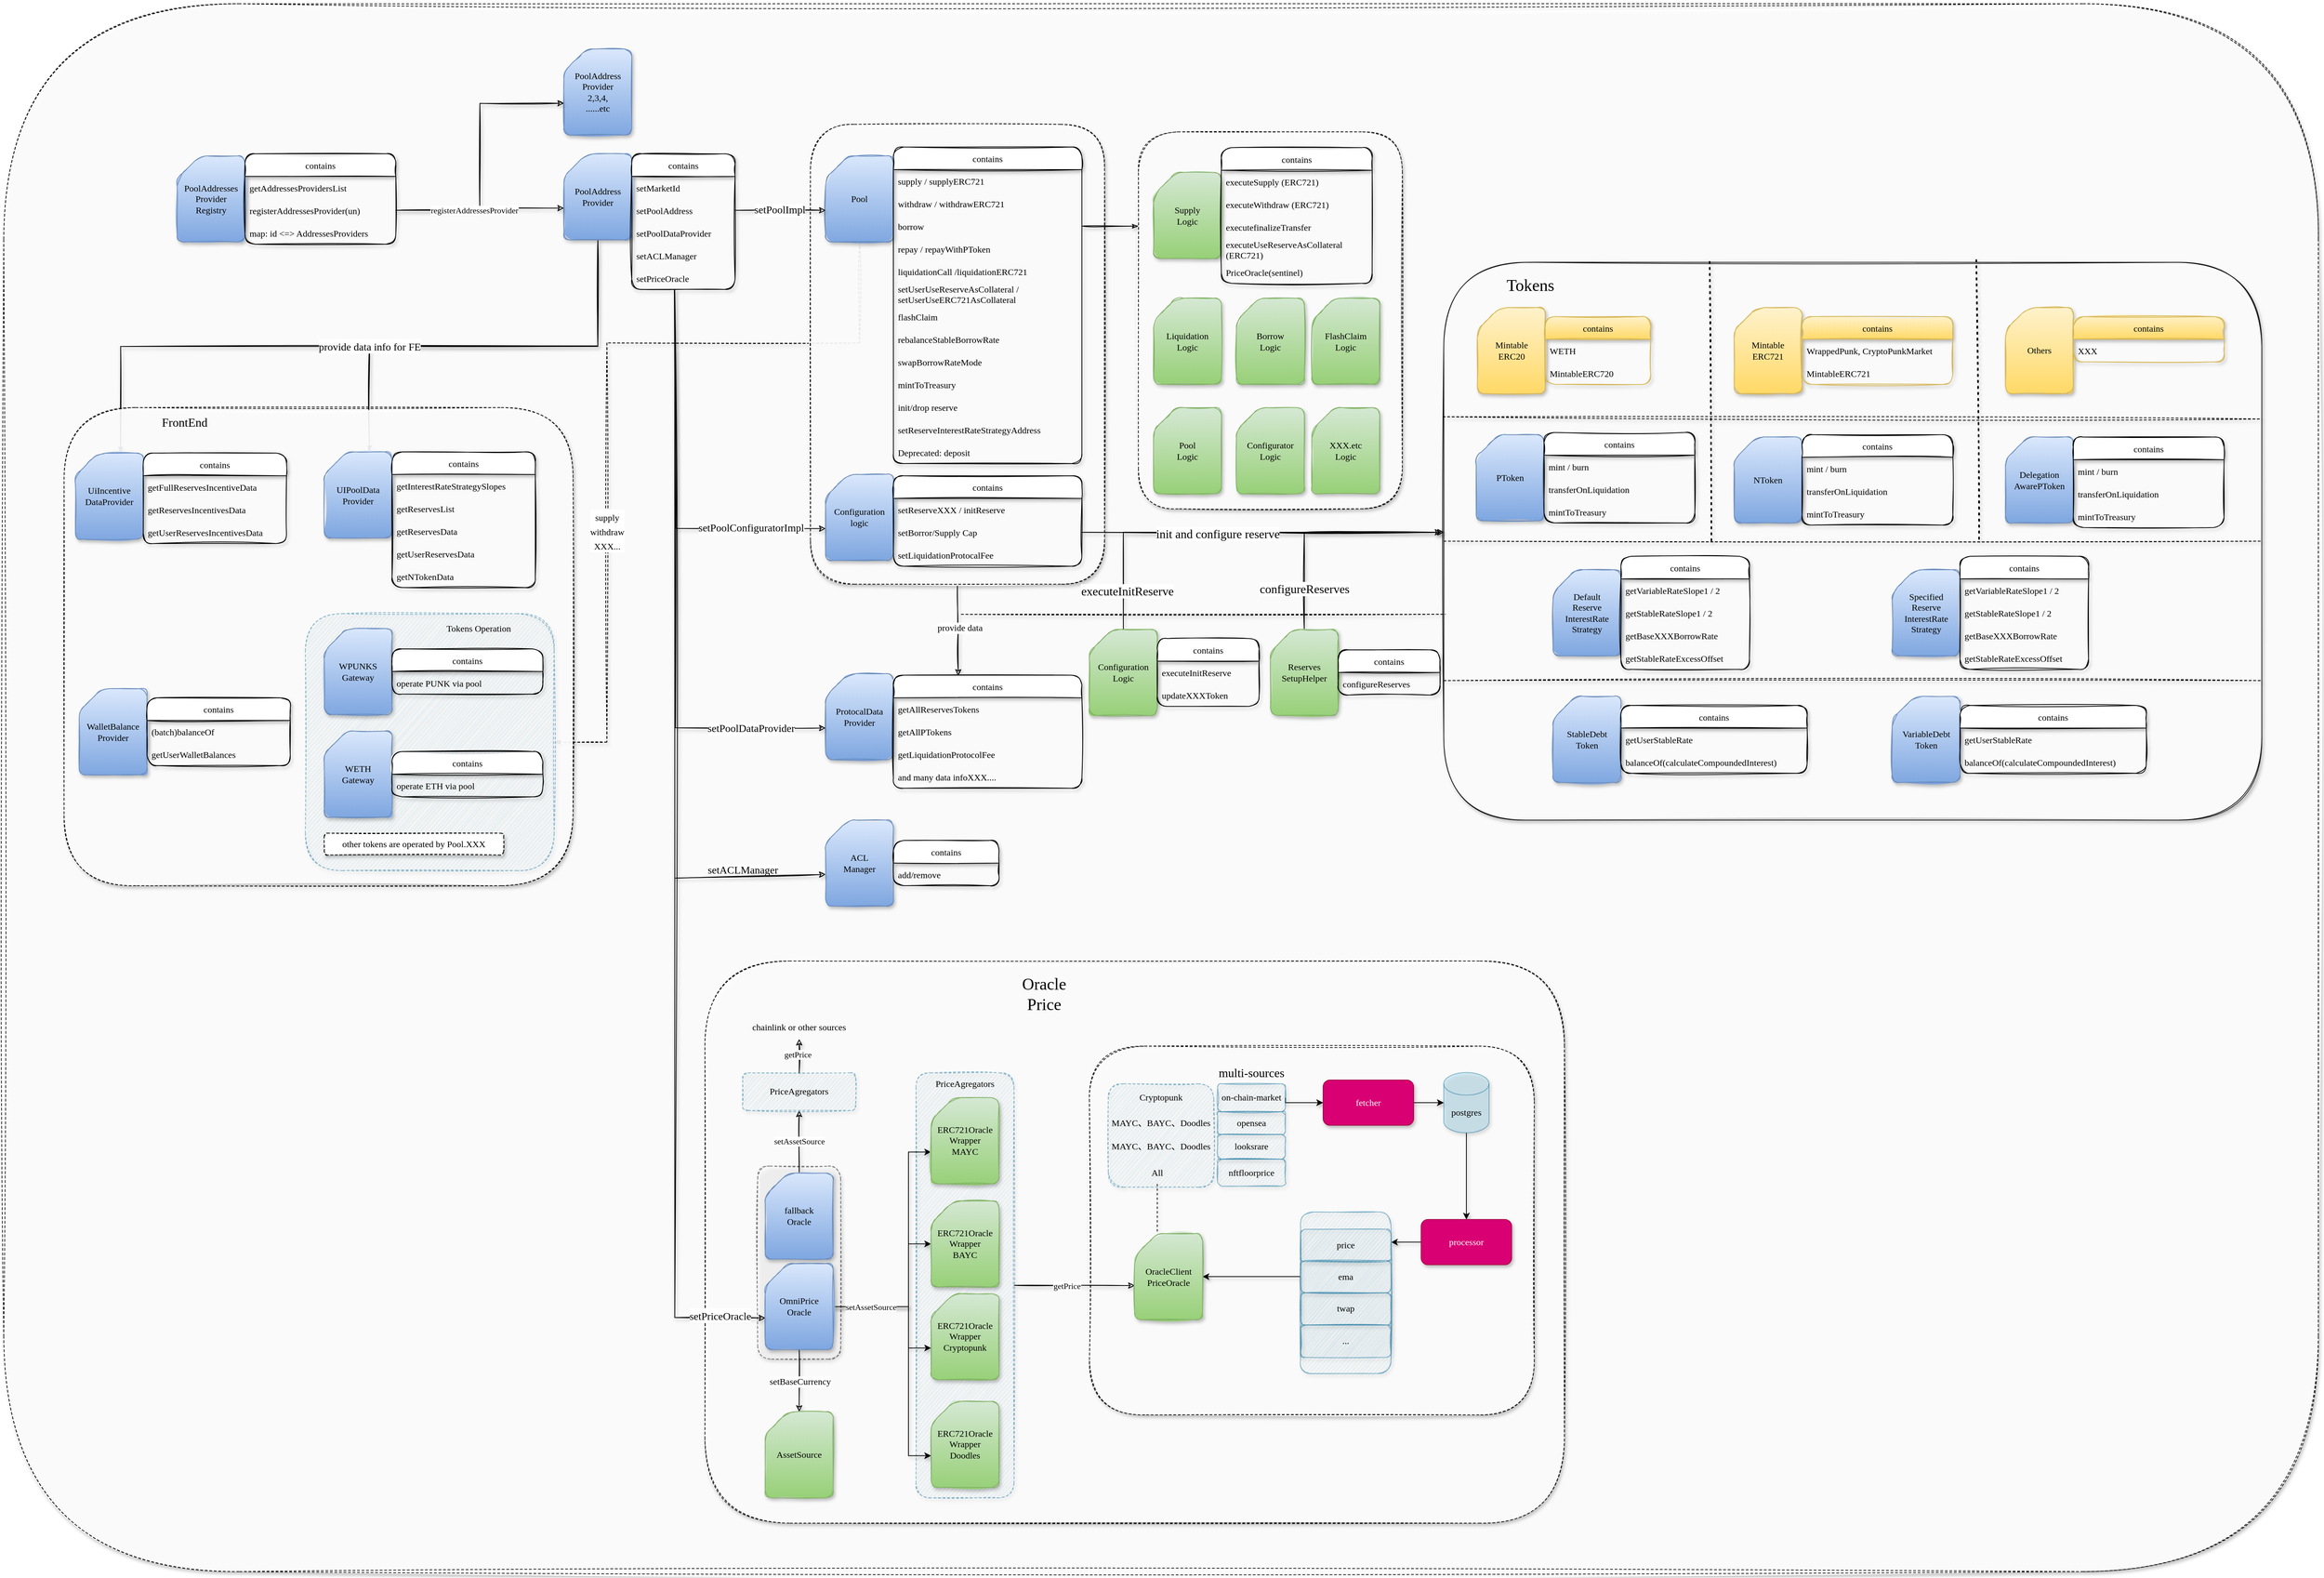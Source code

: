 <mxfile>
    <diagram id="lm39UnG0xP7g4V9K822q" name="第 1 页">
        <mxGraphModel dx="5774" dy="18169" grid="1" gridSize="10" guides="1" tooltips="1" connect="1" arrows="1" fold="1" page="1" pageScale="1" pageWidth="827" pageHeight="1169" math="0" shadow="0">
            <root>
                <mxCell id="0"/>
                <mxCell id="1" parent="0"/>
                <mxCell id="JjG118tm9zApAH-lwlYX-848" value="" style="rounded=1;whiteSpace=wrap;html=1;shadow=1;glass=0;dashed=1;labelBackgroundColor=none;labelBorderColor=none;sketch=1;fillStyle=auto;fontFamily=Comic Sans MS;fontSize=16;gradientDirection=north;opacity=90;" parent="1" vertex="1">
                    <mxGeometry x="-1570" y="-80" width="3070" height="2080" as="geometry"/>
                </mxCell>
                <mxCell id="JjG118tm9zApAH-lwlYX-813" value="" style="rounded=1;whiteSpace=wrap;html=1;fontFamily=Comic Sans MS;fontSize=12;dashed=1;shadow=1;sketch=1;opacity=90;" parent="1" vertex="1">
                    <mxGeometry x="-65" y="90" width="350" height="500" as="geometry"/>
                </mxCell>
                <mxCell id="JjG118tm9zApAH-lwlYX-82" style="edgeStyle=orthogonalEdgeStyle;rounded=0;sketch=1;orthogonalLoop=1;jettySize=auto;html=1;exitX=0.5;exitY=1;exitDx=0;exitDy=0;entryX=0.344;entryY=0.005;entryDx=0;entryDy=0;entryPerimeter=0;shadow=1;fontFamily=Comic Sans MS;fontSize=12;" parent="1" source="JjG118tm9zApAH-lwlYX-81" target="JjG118tm9zApAH-lwlYX-75" edge="1">
                    <mxGeometry relative="1" as="geometry"/>
                </mxCell>
                <mxCell id="JjG118tm9zApAH-lwlYX-83" value="provide data" style="edgeLabel;html=1;align=center;verticalAlign=middle;resizable=0;points=[];fontSize=12;fontFamily=Comic Sans MS;" parent="JjG118tm9zApAH-lwlYX-82" vertex="1" connectable="0">
                    <mxGeometry x="-0.065" y="3" relative="1" as="geometry">
                        <mxPoint as="offset"/>
                    </mxGeometry>
                </mxCell>
                <mxCell id="JjG118tm9zApAH-lwlYX-845" style="edgeStyle=orthogonalEdgeStyle;rounded=0;sketch=1;orthogonalLoop=1;jettySize=auto;html=1;exitX=0.5;exitY=1;exitDx=0;exitDy=0;entryX=1;entryY=0.5;entryDx=0;entryDy=0;shadow=1;labelBorderColor=none;fontFamily=Comic Sans MS;fontSize=16;fontColor=#000000;startArrow=none;startFill=0;endArrow=classicThin;endFill=1;exitPerimeter=0;dashed=1;" parent="1" source="s4ikNIAql8R8ZUYxvxw--16" target="JjG118tm9zApAH-lwlYX-833" edge="1">
                    <mxGeometry relative="1" as="geometry">
                        <Array as="points">
                            <mxPoint x="-435" y="370"/>
                            <mxPoint x="-770" y="370"/>
                            <mxPoint x="-770" y="900"/>
                        </Array>
                    </mxGeometry>
                </mxCell>
                <mxCell id="JjG118tm9zApAH-lwlYX-846" value="&lt;span style=&quot;font-size: 12px;&quot;&gt;supply&lt;br&gt;withdraw&lt;br&gt;XXX...&lt;/span&gt;" style="edgeLabel;html=1;align=center;verticalAlign=middle;resizable=0;points=[];fontSize=16;fontFamily=Comic Sans MS;fontColor=#000000;" parent="JjG118tm9zApAH-lwlYX-845" vertex="1" connectable="0">
                    <mxGeometry x="0.364" y="-3" relative="1" as="geometry">
                        <mxPoint x="3" y="-11" as="offset"/>
                    </mxGeometry>
                </mxCell>
                <mxCell id="JjG118tm9zApAH-lwlYX-81" value="" style="rounded=1;whiteSpace=wrap;html=1;fontFamily=Comic Sans MS;fontSize=12;dashed=1;shadow=1;sketch=1;opacity=90;" parent="1" vertex="1">
                    <mxGeometry x="-500" y="80" width="390" height="610" as="geometry"/>
                </mxCell>
                <mxCell id="53iojEwprmRMJmLowlNo-5" value="" style="rounded=1;whiteSpace=wrap;html=1;fontFamily=Comic Sans MS;glass=0;shadow=1;sketch=1;opacity=90;" parent="1" vertex="1">
                    <mxGeometry x="340" y="262.96" width="1084.96" height="740" as="geometry"/>
                </mxCell>
                <mxCell id="53iojEwprmRMJmLowlNo-3" value="Mintable&lt;br&gt;ERC20" style="shape=card;whiteSpace=wrap;html=1;shadow=1;rounded=1;sketch=1;fontFamily=Comic Sans MS;fillColor=#fff2cc;gradientColor=#ffd966;strokeColor=#d6b656;" parent="1" vertex="1">
                    <mxGeometry x="384.5" y="322.96" width="90" height="114.21" as="geometry"/>
                </mxCell>
                <mxCell id="53iojEwprmRMJmLowlNo-4" value="Mintable&lt;br&gt;ERC721" style="shape=card;whiteSpace=wrap;html=1;shadow=1;rounded=1;sketch=1;fontFamily=Comic Sans MS;fillColor=#fff2cc;gradientColor=#ffd966;strokeColor=#d6b656;" parent="1" vertex="1">
                    <mxGeometry x="725.23" y="322.96" width="90" height="114.21" as="geometry"/>
                </mxCell>
                <mxCell id="53iojEwprmRMJmLowlNo-6" value="Tokens" style="text;html=1;strokeColor=none;fillColor=none;align=center;verticalAlign=middle;whiteSpace=wrap;rounded=0;fontFamily=Comic Sans MS;fontSize=22;shadow=1;sketch=1;" parent="1" vertex="1">
                    <mxGeometry x="424.96" y="278.96" width="60" height="30" as="geometry"/>
                </mxCell>
                <mxCell id="53iojEwprmRMJmLowlNo-8" value="contains" style="swimlane;fontStyle=0;childLayout=stackLayout;horizontal=1;startSize=30;horizontalStack=0;resizeParent=1;resizeParentMax=0;resizeLast=0;collapsible=1;marginBottom=0;rounded=1;shadow=1;sketch=1;glass=0;fontFamily=Comic Sans MS;fillColor=#fff2cc;gradientColor=#ffd966;strokeColor=#d6b656;" parent="1" vertex="1">
                    <mxGeometry x="815.23" y="335.06" width="200" height="90" as="geometry"/>
                </mxCell>
                <mxCell id="53iojEwprmRMJmLowlNo-9" value="WrappedPunk, CryptoPunkMarket" style="text;strokeColor=none;fillColor=none;align=left;verticalAlign=middle;spacingLeft=4;spacingRight=4;overflow=hidden;points=[[0,0.5],[1,0.5]];portConstraint=eastwest;rotatable=0;fontFamily=Comic Sans MS;shadow=1;sketch=1;" parent="53iojEwprmRMJmLowlNo-8" vertex="1">
                    <mxGeometry y="30" width="200" height="30" as="geometry"/>
                </mxCell>
                <mxCell id="53iojEwprmRMJmLowlNo-10" value="MintableERC721" style="text;strokeColor=none;fillColor=none;align=left;verticalAlign=middle;spacingLeft=4;spacingRight=4;overflow=hidden;points=[[0,0.5],[1,0.5]];portConstraint=eastwest;rotatable=0;fontFamily=Comic Sans MS;shadow=1;sketch=1;" parent="53iojEwprmRMJmLowlNo-8" vertex="1">
                    <mxGeometry y="60" width="200" height="30" as="geometry"/>
                </mxCell>
                <mxCell id="53iojEwprmRMJmLowlNo-12" value="contains" style="swimlane;fontStyle=0;childLayout=stackLayout;horizontal=1;startSize=30;horizontalStack=0;resizeParent=1;resizeParentMax=0;resizeLast=0;collapsible=1;marginBottom=0;rounded=1;shadow=1;sketch=1;glass=0;fontFamily=Comic Sans MS;fillColor=#fff2cc;gradientColor=#ffd966;strokeColor=#d6b656;" parent="1" vertex="1">
                    <mxGeometry x="474.5" y="335.06" width="140" height="90" as="geometry"/>
                </mxCell>
                <mxCell id="53iojEwprmRMJmLowlNo-13" value="WETH" style="text;strokeColor=none;fillColor=none;align=left;verticalAlign=middle;spacingLeft=4;spacingRight=4;overflow=hidden;points=[[0,0.5],[1,0.5]];portConstraint=eastwest;rotatable=0;fontFamily=Comic Sans MS;shadow=1;sketch=1;" parent="53iojEwprmRMJmLowlNo-12" vertex="1">
                    <mxGeometry y="30" width="140" height="30" as="geometry"/>
                </mxCell>
                <mxCell id="53iojEwprmRMJmLowlNo-14" value="MintableERC720" style="text;strokeColor=none;fillColor=none;align=left;verticalAlign=middle;spacingLeft=4;spacingRight=4;overflow=hidden;points=[[0,0.5],[1,0.5]];portConstraint=eastwest;rotatable=0;fontFamily=Comic Sans MS;shadow=1;sketch=1;" parent="53iojEwprmRMJmLowlNo-12" vertex="1">
                    <mxGeometry y="60" width="140" height="30" as="geometry"/>
                </mxCell>
                <mxCell id="JjG118tm9zApAH-lwlYX-842" style="edgeStyle=orthogonalEdgeStyle;rounded=0;sketch=1;orthogonalLoop=1;jettySize=auto;html=1;exitX=0.5;exitY=1;exitDx=0;exitDy=0;exitPerimeter=0;entryX=0;entryY=0;entryDx=60;entryDy=0;entryPerimeter=0;shadow=1;labelBorderColor=none;fontFamily=Comic Sans MS;fontSize=16;fontColor=#000000;startArrow=none;startFill=0;endArrow=classicThin;endFill=1;" parent="1" source="53iojEwprmRMJmLowlNo-15" target="JjG118tm9zApAH-lwlYX-821" edge="1">
                    <mxGeometry relative="1" as="geometry"/>
                </mxCell>
                <mxCell id="JjG118tm9zApAH-lwlYX-843" style="edgeStyle=orthogonalEdgeStyle;rounded=0;sketch=1;orthogonalLoop=1;jettySize=auto;html=1;exitX=0.5;exitY=1;exitDx=0;exitDy=0;exitPerimeter=0;entryX=0;entryY=0;entryDx=60;entryDy=0;entryPerimeter=0;shadow=1;labelBorderColor=none;fontFamily=Comic Sans MS;fontSize=16;fontColor=#000000;startArrow=none;startFill=0;endArrow=classicThin;endFill=1;" parent="1" source="53iojEwprmRMJmLowlNo-15" target="JjG118tm9zApAH-lwlYX-816" edge="1">
                    <mxGeometry relative="1" as="geometry"/>
                </mxCell>
                <mxCell id="JjG118tm9zApAH-lwlYX-844" value="&lt;span style=&quot;font-size: 14px;&quot;&gt;provide data info for FE&lt;/span&gt;" style="edgeLabel;html=1;align=center;verticalAlign=middle;resizable=0;points=[];fontSize=16;fontFamily=Comic Sans MS;fontColor=#000000;" parent="JjG118tm9zApAH-lwlYX-843" vertex="1" connectable="0">
                    <mxGeometry x="-0.029" y="-1" relative="1" as="geometry">
                        <mxPoint as="offset"/>
                    </mxGeometry>
                </mxCell>
                <mxCell id="53iojEwprmRMJmLowlNo-15" value="PoolAddress&lt;br&gt;Provider" style="shape=card;whiteSpace=wrap;html=1;shadow=1;rounded=1;sketch=1;fontFamily=Comic Sans MS;fillColor=#dae8fc;gradientColor=#7ea6e0;strokeColor=#6c8ebf;" parent="1" vertex="1">
                    <mxGeometry x="-827" y="119.0" width="90" height="114.21" as="geometry"/>
                </mxCell>
                <mxCell id="53iojEwprmRMJmLowlNo-16" value="contains" style="swimlane;fontStyle=0;childLayout=stackLayout;horizontal=1;startSize=30;horizontalStack=0;resizeParent=1;resizeParentMax=0;resizeLast=0;collapsible=1;marginBottom=0;rounded=1;shadow=1;sketch=1;glass=0;fontFamily=Comic Sans MS;" parent="1" vertex="1">
                    <mxGeometry x="-737" y="119" width="137" height="180" as="geometry"/>
                </mxCell>
                <mxCell id="53iojEwprmRMJmLowlNo-17" value="setMarketId" style="text;strokeColor=none;fillColor=none;align=left;verticalAlign=middle;spacingLeft=4;spacingRight=4;overflow=hidden;points=[[0,0.5],[1,0.5]];portConstraint=eastwest;rotatable=0;fontFamily=Comic Sans MS;" parent="53iojEwprmRMJmLowlNo-16" vertex="1">
                    <mxGeometry y="30" width="137" height="30" as="geometry"/>
                </mxCell>
                <mxCell id="53iojEwprmRMJmLowlNo-18" value="setPoolAddress" style="text;strokeColor=none;fillColor=none;align=left;verticalAlign=middle;spacingLeft=4;spacingRight=4;overflow=hidden;points=[[0,0.5],[1,0.5]];portConstraint=eastwest;rotatable=0;fontFamily=Comic Sans MS;" parent="53iojEwprmRMJmLowlNo-16" vertex="1">
                    <mxGeometry y="60" width="137" height="30" as="geometry"/>
                </mxCell>
                <mxCell id="53iojEwprmRMJmLowlNo-19" value="setPoolDataProvider" style="text;strokeColor=none;fillColor=none;align=left;verticalAlign=middle;spacingLeft=4;spacingRight=4;overflow=hidden;points=[[0,0.5],[1,0.5]];portConstraint=eastwest;rotatable=0;fontFamily=Comic Sans MS;" parent="53iojEwprmRMJmLowlNo-16" vertex="1">
                    <mxGeometry y="90" width="137" height="30" as="geometry"/>
                </mxCell>
                <mxCell id="53iojEwprmRMJmLowlNo-20" value="setACLManager" style="text;strokeColor=none;fillColor=none;align=left;verticalAlign=middle;spacingLeft=4;spacingRight=4;overflow=hidden;points=[[0,0.5],[1,0.5]];portConstraint=eastwest;rotatable=0;fontFamily=Comic Sans MS;" parent="53iojEwprmRMJmLowlNo-16" vertex="1">
                    <mxGeometry y="120" width="137" height="30" as="geometry"/>
                </mxCell>
                <mxCell id="53iojEwprmRMJmLowlNo-21" value="setPriceOracle" style="text;strokeColor=none;fillColor=none;align=left;verticalAlign=middle;spacingLeft=4;spacingRight=4;overflow=hidden;points=[[0,0.5],[1,0.5]];portConstraint=eastwest;rotatable=0;fontFamily=Comic Sans MS;" parent="53iojEwprmRMJmLowlNo-16" vertex="1">
                    <mxGeometry y="150" width="137" height="30" as="geometry"/>
                </mxCell>
                <mxCell id="53iojEwprmRMJmLowlNo-29" value="PoolAddresses&lt;br&gt;Provider&lt;br&gt;Registry" style="shape=card;whiteSpace=wrap;html=1;shadow=1;rounded=1;sketch=1;fontFamily=Comic Sans MS;fillColor=#dae8fc;gradientColor=#7ea6e0;strokeColor=#6c8ebf;" parent="1" vertex="1">
                    <mxGeometry x="-1340" y="121.89" width="90" height="114.21" as="geometry"/>
                </mxCell>
                <mxCell id="53iojEwprmRMJmLowlNo-31" value="PoolAddress&lt;br&gt;Provider&lt;br&gt;2,3,4,&lt;br&gt;......etc" style="shape=card;whiteSpace=wrap;html=1;shadow=1;rounded=1;sketch=1;fontFamily=Comic Sans MS;fillColor=#dae8fc;gradientColor=#7ea6e0;strokeColor=#6c8ebf;" parent="1" vertex="1">
                    <mxGeometry x="-827" y="-20.0" width="90" height="114.21" as="geometry"/>
                </mxCell>
                <mxCell id="53iojEwprmRMJmLowlNo-34" value="contains" style="swimlane;fontStyle=0;childLayout=stackLayout;horizontal=1;startSize=30;horizontalStack=0;resizeParent=1;resizeParentMax=0;resizeLast=0;collapsible=1;marginBottom=0;rounded=1;shadow=1;sketch=1;glass=0;fontFamily=Comic Sans MS;" parent="1" vertex="1">
                    <mxGeometry x="-1250" y="119" width="200" height="120" as="geometry"/>
                </mxCell>
                <mxCell id="53iojEwprmRMJmLowlNo-35" value="getAddressesProvidersList" style="text;strokeColor=none;fillColor=none;align=left;verticalAlign=middle;spacingLeft=4;spacingRight=4;overflow=hidden;points=[[0,0.5],[1,0.5]];portConstraint=eastwest;rotatable=0;fontFamily=Comic Sans MS;" parent="53iojEwprmRMJmLowlNo-34" vertex="1">
                    <mxGeometry y="30" width="200" height="30" as="geometry"/>
                </mxCell>
                <mxCell id="53iojEwprmRMJmLowlNo-39" value="registerAddressesProvider(un)" style="text;strokeColor=none;fillColor=none;align=left;verticalAlign=middle;spacingLeft=4;spacingRight=4;overflow=hidden;points=[[0,0.5],[1,0.5]];portConstraint=eastwest;rotatable=0;fontFamily=Comic Sans MS;" parent="53iojEwprmRMJmLowlNo-34" vertex="1">
                    <mxGeometry y="60" width="200" height="30" as="geometry"/>
                </mxCell>
                <mxCell id="53iojEwprmRMJmLowlNo-40" value="map: id &lt;=&gt; AddressesProviders" style="text;strokeColor=none;fillColor=none;align=left;verticalAlign=middle;spacingLeft=4;spacingRight=4;overflow=hidden;points=[[0,0.5],[1,0.5]];portConstraint=eastwest;rotatable=0;fontFamily=Comic Sans MS;" parent="53iojEwprmRMJmLowlNo-34" vertex="1">
                    <mxGeometry y="90" width="200" height="30" as="geometry"/>
                </mxCell>
                <mxCell id="53iojEwprmRMJmLowlNo-41" style="edgeStyle=orthogonalEdgeStyle;rounded=0;orthogonalLoop=1;jettySize=auto;html=1;exitX=1;exitY=0.5;exitDx=0;exitDy=0;entryX=0;entryY=0;entryDx=0;entryDy=72.105;entryPerimeter=0;fontFamily=Comic Sans MS;shadow=1;sketch=1;" parent="1" source="53iojEwprmRMJmLowlNo-39" target="53iojEwprmRMJmLowlNo-15" edge="1">
                    <mxGeometry relative="1" as="geometry"/>
                </mxCell>
                <mxCell id="53iojEwprmRMJmLowlNo-42" style="edgeStyle=orthogonalEdgeStyle;rounded=0;orthogonalLoop=1;jettySize=auto;html=1;exitX=1;exitY=0.5;exitDx=0;exitDy=0;entryX=0;entryY=0;entryDx=0;entryDy=72.105;entryPerimeter=0;fontFamily=Comic Sans MS;shadow=1;sketch=1;" parent="1" source="53iojEwprmRMJmLowlNo-39" target="53iojEwprmRMJmLowlNo-31" edge="1">
                    <mxGeometry relative="1" as="geometry"/>
                </mxCell>
                <mxCell id="53iojEwprmRMJmLowlNo-43" value="registerAddressesProvider" style="edgeLabel;html=1;align=center;verticalAlign=middle;resizable=0;points=[];fontFamily=Comic Sans MS;" parent="53iojEwprmRMJmLowlNo-42" vertex="1" connectable="0">
                    <mxGeometry x="-0.777" y="2" relative="1" as="geometry">
                        <mxPoint x="63" y="2" as="offset"/>
                    </mxGeometry>
                </mxCell>
                <mxCell id="s4ikNIAql8R8ZUYxvxw--16" value="Pool" style="shape=card;whiteSpace=wrap;html=1;shadow=1;rounded=1;sketch=1;fontFamily=Comic Sans MS;fillColor=#dae8fc;gradientColor=#7ea6e0;strokeColor=#6c8ebf;" parent="1" vertex="1">
                    <mxGeometry x="-480" y="121.89" width="90" height="114.21" as="geometry"/>
                </mxCell>
                <mxCell id="s4ikNIAql8R8ZUYxvxw--17" value="contains" style="swimlane;fontStyle=0;childLayout=stackLayout;horizontal=1;startSize=30;horizontalStack=0;resizeParent=1;resizeParentMax=0;resizeLast=0;collapsible=1;marginBottom=0;rounded=1;shadow=1;sketch=1;glass=0;fontFamily=Comic Sans MS;" parent="1" vertex="1">
                    <mxGeometry x="-390" y="110" width="250" height="420" as="geometry"/>
                </mxCell>
                <mxCell id="s4ikNIAql8R8ZUYxvxw--18" value="supply / supplyERC721" style="text;strokeColor=none;fillColor=none;align=left;verticalAlign=middle;spacingLeft=4;spacingRight=4;overflow=hidden;points=[[0,0.5],[1,0.5]];portConstraint=eastwest;rotatable=0;fontFamily=Comic Sans MS;" parent="s4ikNIAql8R8ZUYxvxw--17" vertex="1">
                    <mxGeometry y="30" width="250" height="30" as="geometry"/>
                </mxCell>
                <mxCell id="s4ikNIAql8R8ZUYxvxw--19" value="withdraw / withdrawERC721" style="text;strokeColor=none;fillColor=none;align=left;verticalAlign=middle;spacingLeft=4;spacingRight=4;overflow=hidden;points=[[0,0.5],[1,0.5]];portConstraint=eastwest;rotatable=0;fontFamily=Comic Sans MS;" parent="s4ikNIAql8R8ZUYxvxw--17" vertex="1">
                    <mxGeometry y="60" width="250" height="30" as="geometry"/>
                </mxCell>
                <mxCell id="s4ikNIAql8R8ZUYxvxw--20" value="borrow" style="text;strokeColor=none;fillColor=none;align=left;verticalAlign=middle;spacingLeft=4;spacingRight=4;overflow=hidden;points=[[0,0.5],[1,0.5]];portConstraint=eastwest;rotatable=0;fontFamily=Comic Sans MS;" parent="s4ikNIAql8R8ZUYxvxw--17" vertex="1">
                    <mxGeometry y="90" width="250" height="30" as="geometry"/>
                </mxCell>
                <mxCell id="s4ikNIAql8R8ZUYxvxw--21" value="repay / repayWithPToken" style="text;strokeColor=none;fillColor=none;align=left;verticalAlign=middle;spacingLeft=4;spacingRight=4;overflow=hidden;points=[[0,0.5],[1,0.5]];portConstraint=eastwest;rotatable=0;fontFamily=Comic Sans MS;" parent="s4ikNIAql8R8ZUYxvxw--17" vertex="1">
                    <mxGeometry y="120" width="250" height="30" as="geometry"/>
                </mxCell>
                <mxCell id="s4ikNIAql8R8ZUYxvxw--24" value="liquidationCall /liquidationERC721" style="text;strokeColor=none;fillColor=none;align=left;verticalAlign=middle;spacingLeft=4;spacingRight=4;overflow=hidden;points=[[0,0.5],[1,0.5]];portConstraint=eastwest;rotatable=0;fontFamily=Comic Sans MS;" parent="s4ikNIAql8R8ZUYxvxw--17" vertex="1">
                    <mxGeometry y="150" width="250" height="30" as="geometry"/>
                </mxCell>
                <mxCell id="s4ikNIAql8R8ZUYxvxw--23" value="setUserUseReserveAsCollateral / &#10;setUserUseERC721AsCollateral" style="text;strokeColor=none;fillColor=none;align=left;verticalAlign=middle;spacingLeft=4;spacingRight=4;overflow=hidden;points=[[0,0.5],[1,0.5]];portConstraint=eastwest;rotatable=0;fontFamily=Comic Sans MS;" parent="s4ikNIAql8R8ZUYxvxw--17" vertex="1">
                    <mxGeometry y="180" width="250" height="30" as="geometry"/>
                </mxCell>
                <mxCell id="s4ikNIAql8R8ZUYxvxw--25" value="flashClaim" style="text;strokeColor=none;fillColor=none;align=left;verticalAlign=middle;spacingLeft=4;spacingRight=4;overflow=hidden;points=[[0,0.5],[1,0.5]];portConstraint=eastwest;rotatable=0;fontFamily=Comic Sans MS;" parent="s4ikNIAql8R8ZUYxvxw--17" vertex="1">
                    <mxGeometry y="210" width="250" height="30" as="geometry"/>
                </mxCell>
                <mxCell id="s4ikNIAql8R8ZUYxvxw--26" value="rebalanceStableBorrowRate" style="text;strokeColor=none;fillColor=none;align=left;verticalAlign=middle;spacingLeft=4;spacingRight=4;overflow=hidden;points=[[0,0.5],[1,0.5]];portConstraint=eastwest;rotatable=0;fontFamily=Comic Sans MS;" parent="s4ikNIAql8R8ZUYxvxw--17" vertex="1">
                    <mxGeometry y="240" width="250" height="30" as="geometry"/>
                </mxCell>
                <mxCell id="s4ikNIAql8R8ZUYxvxw--27" value="swapBorrowRateMode" style="text;strokeColor=none;fillColor=none;align=left;verticalAlign=middle;spacingLeft=4;spacingRight=4;overflow=hidden;points=[[0,0.5],[1,0.5]];portConstraint=eastwest;rotatable=0;fontFamily=Comic Sans MS;" parent="s4ikNIAql8R8ZUYxvxw--17" vertex="1">
                    <mxGeometry y="270" width="250" height="30" as="geometry"/>
                </mxCell>
                <mxCell id="s4ikNIAql8R8ZUYxvxw--28" value="mintToTreasury" style="text;strokeColor=none;fillColor=none;align=left;verticalAlign=middle;spacingLeft=4;spacingRight=4;overflow=hidden;points=[[0,0.5],[1,0.5]];portConstraint=eastwest;rotatable=0;fontFamily=Comic Sans MS;" parent="s4ikNIAql8R8ZUYxvxw--17" vertex="1">
                    <mxGeometry y="300" width="250" height="30" as="geometry"/>
                </mxCell>
                <mxCell id="s4ikNIAql8R8ZUYxvxw--42" value="init/drop reserve" style="text;strokeColor=none;fillColor=none;align=left;verticalAlign=middle;spacingLeft=4;spacingRight=4;overflow=hidden;points=[[0,0.5],[1,0.5]];portConstraint=eastwest;rotatable=0;fontFamily=Comic Sans MS;" parent="s4ikNIAql8R8ZUYxvxw--17" vertex="1">
                    <mxGeometry y="330" width="250" height="30" as="geometry"/>
                </mxCell>
                <mxCell id="s4ikNIAql8R8ZUYxvxw--43" value="setReserveInterestRateStrategyAddress" style="text;strokeColor=none;fillColor=none;align=left;verticalAlign=middle;spacingLeft=4;spacingRight=4;overflow=hidden;points=[[0,0.5],[1,0.5]];portConstraint=eastwest;rotatable=0;fontFamily=Comic Sans MS;" parent="s4ikNIAql8R8ZUYxvxw--17" vertex="1">
                    <mxGeometry y="360" width="250" height="30" as="geometry"/>
                </mxCell>
                <mxCell id="s4ikNIAql8R8ZUYxvxw--44" value="Deprecated: deposit" style="text;strokeColor=none;fillColor=none;align=left;verticalAlign=middle;spacingLeft=4;spacingRight=4;overflow=hidden;points=[[0,0.5],[1,0.5]];portConstraint=eastwest;rotatable=0;fontFamily=Comic Sans MS;" parent="s4ikNIAql8R8ZUYxvxw--17" vertex="1">
                    <mxGeometry y="390" width="250" height="30" as="geometry"/>
                </mxCell>
                <mxCell id="s4ikNIAql8R8ZUYxvxw--29" value="Supply&lt;br&gt;Logic" style="shape=card;whiteSpace=wrap;html=1;shadow=1;rounded=1;sketch=1;fontFamily=Comic Sans MS;fillColor=#d5e8d4;gradientColor=#97d077;strokeColor=#82b366;" parent="1" vertex="1">
                    <mxGeometry x="-45" y="143.72" width="90" height="114.21" as="geometry"/>
                </mxCell>
                <mxCell id="s4ikNIAql8R8ZUYxvxw--32" value="Pool&lt;br&gt;Logic" style="shape=card;whiteSpace=wrap;html=1;shadow=1;rounded=1;sketch=1;fontFamily=Comic Sans MS;fillColor=#d5e8d4;gradientColor=#97d077;strokeColor=#82b366;" parent="1" vertex="1">
                    <mxGeometry x="-45" y="455.79" width="90" height="114.21" as="geometry"/>
                </mxCell>
                <mxCell id="s4ikNIAql8R8ZUYxvxw--33" value="contains" style="swimlane;fontStyle=0;childLayout=stackLayout;horizontal=1;startSize=30;horizontalStack=0;resizeParent=1;resizeParentMax=0;resizeLast=0;collapsible=1;marginBottom=0;rounded=1;shadow=1;sketch=1;glass=0;fontFamily=Comic Sans MS;" parent="1" vertex="1">
                    <mxGeometry x="45" y="110.82" width="200" height="180" as="geometry"/>
                </mxCell>
                <mxCell id="s4ikNIAql8R8ZUYxvxw--34" value="executeSupply (ERC721)" style="text;strokeColor=none;fillColor=none;align=left;verticalAlign=middle;spacingLeft=4;spacingRight=4;overflow=hidden;points=[[0,0.5],[1,0.5]];portConstraint=eastwest;rotatable=0;fontFamily=Comic Sans MS;" parent="s4ikNIAql8R8ZUYxvxw--33" vertex="1">
                    <mxGeometry y="30" width="200" height="30" as="geometry"/>
                </mxCell>
                <mxCell id="s4ikNIAql8R8ZUYxvxw--35" value="executeWithdraw (ERC721)" style="text;strokeColor=none;fillColor=none;align=left;verticalAlign=middle;spacingLeft=4;spacingRight=4;overflow=hidden;points=[[0,0.5],[1,0.5]];portConstraint=eastwest;rotatable=0;fontFamily=Comic Sans MS;" parent="s4ikNIAql8R8ZUYxvxw--33" vertex="1">
                    <mxGeometry y="60" width="200" height="30" as="geometry"/>
                </mxCell>
                <mxCell id="s4ikNIAql8R8ZUYxvxw--37" value="executefinalizeTransfer" style="text;strokeColor=none;fillColor=none;align=left;verticalAlign=middle;spacingLeft=4;spacingRight=4;overflow=hidden;points=[[0,0.5],[1,0.5]];portConstraint=eastwest;rotatable=0;fontFamily=Comic Sans MS;" parent="s4ikNIAql8R8ZUYxvxw--33" vertex="1">
                    <mxGeometry y="90" width="200" height="30" as="geometry"/>
                </mxCell>
                <mxCell id="s4ikNIAql8R8ZUYxvxw--36" value="executeUseReserveAsCollateral &#10;(ERC721)" style="text;strokeColor=none;fillColor=none;align=left;verticalAlign=middle;spacingLeft=4;spacingRight=4;overflow=hidden;points=[[0,0.5],[1,0.5]];portConstraint=eastwest;rotatable=0;fontFamily=Comic Sans MS;" parent="s4ikNIAql8R8ZUYxvxw--33" vertex="1">
                    <mxGeometry y="120" width="200" height="30" as="geometry"/>
                </mxCell>
                <mxCell id="s4ikNIAql8R8ZUYxvxw--38" value="PriceOracle(sentinel)" style="text;strokeColor=none;fillColor=none;align=left;verticalAlign=middle;spacingLeft=4;spacingRight=4;overflow=hidden;points=[[0,0.5],[1,0.5]];portConstraint=eastwest;rotatable=0;fontFamily=Comic Sans MS;" parent="s4ikNIAql8R8ZUYxvxw--33" vertex="1">
                    <mxGeometry y="150" width="200" height="30" as="geometry"/>
                </mxCell>
                <mxCell id="s4ikNIAql8R8ZUYxvxw--95" style="edgeStyle=orthogonalEdgeStyle;rounded=0;sketch=1;orthogonalLoop=1;jettySize=auto;html=1;exitX=1;exitY=0.5;exitDx=0;exitDy=0;entryX=0;entryY=0;entryDx=0;entryDy=72.105;entryPerimeter=0;shadow=1;fontFamily=Comic Sans MS;" parent="1" source="53iojEwprmRMJmLowlNo-18" target="s4ikNIAql8R8ZUYxvxw--16" edge="1">
                    <mxGeometry relative="1" as="geometry"/>
                </mxCell>
                <mxCell id="s4ikNIAql8R8ZUYxvxw--96" value="setPoolImpl" style="edgeLabel;html=1;align=center;verticalAlign=middle;resizable=0;points=[];fontFamily=Comic Sans MS;fontSize=14;" parent="s4ikNIAql8R8ZUYxvxw--95" vertex="1" connectable="0">
                    <mxGeometry x="-0.145" y="2" relative="1" as="geometry">
                        <mxPoint x="7" y="2" as="offset"/>
                    </mxGeometry>
                </mxCell>
                <mxCell id="s4ikNIAql8R8ZUYxvxw--97" value="Configuration&lt;br&gt;logic" style="shape=card;whiteSpace=wrap;html=1;shadow=1;rounded=1;sketch=1;fontFamily=Comic Sans MS;fillColor=#dae8fc;gradientColor=#7ea6e0;strokeColor=#6c8ebf;" parent="1" vertex="1">
                    <mxGeometry x="-480" y="544.21" width="90" height="114.21" as="geometry"/>
                </mxCell>
                <mxCell id="s4ikNIAql8R8ZUYxvxw--98" value="contains" style="swimlane;fontStyle=0;childLayout=stackLayout;horizontal=1;startSize=30;horizontalStack=0;resizeParent=1;resizeParentMax=0;resizeLast=0;collapsible=1;marginBottom=0;rounded=1;shadow=1;sketch=1;glass=0;fontFamily=Comic Sans MS;" parent="1" vertex="1">
                    <mxGeometry x="-390" y="546.19" width="250" height="120" as="geometry"/>
                </mxCell>
                <mxCell id="s4ikNIAql8R8ZUYxvxw--99" value="setReserveXXX / initReserve" style="text;strokeColor=none;fillColor=none;align=left;verticalAlign=middle;spacingLeft=4;spacingRight=4;overflow=hidden;points=[[0,0.5],[1,0.5]];portConstraint=eastwest;rotatable=0;fontFamily=Comic Sans MS;" parent="s4ikNIAql8R8ZUYxvxw--98" vertex="1">
                    <mxGeometry y="30" width="250" height="30" as="geometry"/>
                </mxCell>
                <mxCell id="s4ikNIAql8R8ZUYxvxw--112" value="setBorror/Supply Cap" style="text;strokeColor=none;fillColor=none;align=left;verticalAlign=middle;spacingLeft=4;spacingRight=4;overflow=hidden;points=[[0,0.5],[1,0.5]];portConstraint=eastwest;rotatable=0;fontFamily=Comic Sans MS;" parent="s4ikNIAql8R8ZUYxvxw--98" vertex="1">
                    <mxGeometry y="60" width="250" height="30" as="geometry"/>
                </mxCell>
                <mxCell id="s4ikNIAql8R8ZUYxvxw--113" value="setLiquidationProtocalFee" style="text;strokeColor=none;fillColor=none;align=left;verticalAlign=middle;spacingLeft=4;spacingRight=4;overflow=hidden;points=[[0,0.5],[1,0.5]];portConstraint=eastwest;rotatable=0;fontFamily=Comic Sans MS;" parent="s4ikNIAql8R8ZUYxvxw--98" vertex="1">
                    <mxGeometry y="90" width="250" height="30" as="geometry"/>
                </mxCell>
                <mxCell id="JjG118tm9zApAH-lwlYX-11" value="" style="rounded=1;whiteSpace=wrap;html=1;shadow=1;glass=0;dashed=1;sketch=1;fontFamily=Comic Sans MS;opacity=90;" parent="1" vertex="1">
                    <mxGeometry x="-640" y="1190" width="1140" height="745.79" as="geometry"/>
                </mxCell>
                <mxCell id="JjG118tm9zApAH-lwlYX-12" value="" style="rounded=1;whiteSpace=wrap;html=1;shadow=1;glass=0;dashed=1;sketch=1;fontFamily=Comic Sans MS;opacity=90;" parent="1" vertex="1">
                    <mxGeometry x="-130" y="1302.9" width="590" height="489.28" as="geometry"/>
                </mxCell>
                <mxCell id="JjG118tm9zApAH-lwlYX-13" value="" style="rounded=1;whiteSpace=wrap;html=1;shadow=1;glass=0;dashed=1;sketch=1;fontColor=#E64980;fontFamily=Comic Sans MS;opacity=50;" parent="1" vertex="1">
                    <mxGeometry x="-570" y="1462.18" width="110" height="255.92" as="geometry"/>
                </mxCell>
                <mxCell id="JjG118tm9zApAH-lwlYX-14" style="edgeStyle=orthogonalEdgeStyle;rounded=0;sketch=1;orthogonalLoop=1;jettySize=auto;html=1;exitX=1;exitY=0.5;exitDx=0;exitDy=0;entryX=0;entryY=0.604;entryDx=0;entryDy=0;entryPerimeter=0;shadow=1;fontColor=#E64980;fontFamily=Comic Sans MS;" parent="1" source="JjG118tm9zApAH-lwlYX-16" target="JjG118tm9zApAH-lwlYX-37" edge="1">
                    <mxGeometry relative="1" as="geometry">
                        <Array as="points">
                            <mxPoint x="-150" y="1619.84"/>
                        </Array>
                    </mxGeometry>
                </mxCell>
                <mxCell id="JjG118tm9zApAH-lwlYX-15" value="getPrice" style="edgeLabel;html=1;align=center;verticalAlign=middle;resizable=0;points=[];fontColor=#000000;fontFamily=Comic Sans MS;" parent="JjG118tm9zApAH-lwlYX-14" vertex="1" connectable="0">
                    <mxGeometry x="-0.051" y="-1" relative="1" as="geometry">
                        <mxPoint x="-6" y="-1" as="offset"/>
                    </mxGeometry>
                </mxCell>
                <mxCell id="JjG118tm9zApAH-lwlYX-16" value="" style="rounded=1;whiteSpace=wrap;html=1;shadow=1;sketch=1;glass=0;dashed=1;fontFamily=Comic Sans MS;fillColor=#b1ddf0;strokeColor=#10739e;opacity=50;" parent="1" vertex="1">
                    <mxGeometry x="-360" y="1338.37" width="130" height="563.81" as="geometry"/>
                </mxCell>
                <mxCell id="JjG118tm9zApAH-lwlYX-17" value="" style="rounded=1;whiteSpace=wrap;html=1;dashed=1;shadow=1;glass=0;sketch=1;fontFamily=Comic Sans MS;fillColor=#b1ddf0;strokeColor=#10739e;opacity=50;" parent="1" vertex="1">
                    <mxGeometry x="-105" y="1352.9" width="140" height="137.1" as="geometry"/>
                </mxCell>
                <mxCell id="JjG118tm9zApAH-lwlYX-18" style="edgeStyle=orthogonalEdgeStyle;rounded=0;orthogonalLoop=1;jettySize=auto;html=1;exitX=1;exitY=0.5;exitDx=0;exitDy=0;entryX=0;entryY=0.5;entryDx=0;entryDy=0;shadow=1;fontFamily=Comic Sans MS;" parent="1" source="JjG118tm9zApAH-lwlYX-19" target="JjG118tm9zApAH-lwlYX-28" edge="1">
                    <mxGeometry relative="1" as="geometry">
                        <Array as="points">
                            <mxPoint x="130" y="1378"/>
                        </Array>
                    </mxGeometry>
                </mxCell>
                <mxCell id="JjG118tm9zApAH-lwlYX-19" value="on-chain-market" style="rounded=1;whiteSpace=wrap;html=1;shadow=1;fontFamily=Comic Sans MS;fillColor=#b1ddf0;strokeColor=#10739e;opacity=50;sketch=1;" parent="1" vertex="1">
                    <mxGeometry x="40" y="1352.9" width="90" height="37.1" as="geometry"/>
                </mxCell>
                <mxCell id="JjG118tm9zApAH-lwlYX-21" value="opensea" style="rounded=1;whiteSpace=wrap;html=1;shadow=1;fontFamily=Comic Sans MS;fillColor=#b1ddf0;strokeColor=#10739e;opacity=50;sketch=1;" parent="1" vertex="1">
                    <mxGeometry x="40" y="1390" width="90" height="30" as="geometry"/>
                </mxCell>
                <mxCell id="JjG118tm9zApAH-lwlYX-22" style="edgeStyle=orthogonalEdgeStyle;rounded=0;orthogonalLoop=1;jettySize=auto;html=1;entryX=0;entryY=0;entryDx=30;entryDy=0;entryPerimeter=0;dashed=1;shadow=1;fontFamily=Comic Sans MS;endArrow=none;endFill=0;exitX=0.5;exitY=1;exitDx=0;exitDy=0;" parent="1" source="JjG118tm9zApAH-lwlYX-679" target="JjG118tm9zApAH-lwlYX-37" edge="1">
                    <mxGeometry relative="1" as="geometry">
                        <mxPoint x="-40" y="1520" as="sourcePoint"/>
                    </mxGeometry>
                </mxCell>
                <mxCell id="JjG118tm9zApAH-lwlYX-23" value="MAYC、BAYC、Doodles" style="text;html=1;strokeColor=none;fillColor=none;align=center;verticalAlign=middle;whiteSpace=wrap;rounded=0;shadow=1;fontFamily=Comic Sans MS;" parent="1" vertex="1">
                    <mxGeometry x="-115" y="1390" width="160" height="30" as="geometry"/>
                </mxCell>
                <mxCell id="JjG118tm9zApAH-lwlYX-24" value="Cryptopunk" style="text;html=1;strokeColor=none;fillColor=none;align=center;verticalAlign=middle;whiteSpace=wrap;rounded=0;shadow=1;fontFamily=Comic Sans MS;" parent="1" vertex="1">
                    <mxGeometry x="-65" y="1356.45" width="60" height="30" as="geometry"/>
                </mxCell>
                <mxCell id="JjG118tm9zApAH-lwlYX-25" style="edgeStyle=orthogonalEdgeStyle;rounded=0;orthogonalLoop=1;jettySize=auto;html=1;exitX=0.5;exitY=1;exitDx=0;exitDy=0;exitPerimeter=0;entryX=0.5;entryY=0;entryDx=0;entryDy=0;shadow=1;fontFamily=Comic Sans MS;" parent="1" source="JjG118tm9zApAH-lwlYX-26" target="JjG118tm9zApAH-lwlYX-30" edge="1">
                    <mxGeometry relative="1" as="geometry"/>
                </mxCell>
                <mxCell id="JjG118tm9zApAH-lwlYX-26" value="postgres" style="shape=cylinder3;whiteSpace=wrap;html=1;boundedLbl=1;backgroundOutline=1;size=15;shadow=1;sketch=0;fontFamily=Comic Sans MS;fillColor=#b1ddf0;strokeColor=#10739e;opacity=50;" parent="1" vertex="1">
                    <mxGeometry x="340" y="1337.9" width="60" height="80" as="geometry"/>
                </mxCell>
                <mxCell id="JjG118tm9zApAH-lwlYX-27" style="edgeStyle=orthogonalEdgeStyle;rounded=0;orthogonalLoop=1;jettySize=auto;html=1;exitX=1;exitY=0.5;exitDx=0;exitDy=0;entryX=0;entryY=0.5;entryDx=0;entryDy=0;entryPerimeter=0;shadow=1;fontFamily=Comic Sans MS;" parent="1" source="JjG118tm9zApAH-lwlYX-28" target="JjG118tm9zApAH-lwlYX-26" edge="1">
                    <mxGeometry relative="1" as="geometry"/>
                </mxCell>
                <mxCell id="JjG118tm9zApAH-lwlYX-28" value="fetcher" style="rounded=1;whiteSpace=wrap;html=1;fillColor=#d80073;strokeColor=#A50040;fontColor=#ffffff;shadow=1;fontFamily=Comic Sans MS;" parent="1" vertex="1">
                    <mxGeometry x="180" y="1347.9" width="120" height="60" as="geometry"/>
                </mxCell>
                <mxCell id="JjG118tm9zApAH-lwlYX-29" style="edgeStyle=orthogonalEdgeStyle;rounded=0;orthogonalLoop=1;jettySize=auto;html=1;exitX=0;exitY=0.5;exitDx=0;exitDy=0;shadow=1;fontFamily=Comic Sans MS;" parent="1" source="JjG118tm9zApAH-lwlYX-30" edge="1">
                    <mxGeometry relative="1" as="geometry">
                        <mxPoint x="270" y="1562.9" as="targetPoint"/>
                    </mxGeometry>
                </mxCell>
                <mxCell id="JjG118tm9zApAH-lwlYX-30" value="processor" style="rounded=1;whiteSpace=wrap;html=1;fillColor=#d80073;fontColor=#ffffff;strokeColor=#A50040;shadow=1;fontFamily=Comic Sans MS;" parent="1" vertex="1">
                    <mxGeometry x="310" y="1532.9" width="120" height="60" as="geometry"/>
                </mxCell>
                <mxCell id="JjG118tm9zApAH-lwlYX-31" value="" style="rounded=1;whiteSpace=wrap;html=1;shadow=1;glass=0;sketch=1;fontFamily=Comic Sans MS;fillColor=#b1ddf0;strokeColor=#10739e;opacity=50;" parent="1" vertex="1">
                    <mxGeometry x="150" y="1522.9" width="120" height="214.38" as="geometry"/>
                </mxCell>
                <mxCell id="JjG118tm9zApAH-lwlYX-32" value="price" style="rounded=1;whiteSpace=wrap;html=1;shadow=1;fontFamily=Comic Sans MS;sketch=1;fillColor=#b1ddf0;strokeColor=#10739e;opacity=50;" parent="1" vertex="1">
                    <mxGeometry x="150" y="1545.9" width="120" height="42.81" as="geometry"/>
                </mxCell>
                <mxCell id="JjG118tm9zApAH-lwlYX-33" style="edgeStyle=orthogonalEdgeStyle;rounded=0;orthogonalLoop=1;jettySize=auto;html=1;exitX=0;exitY=0.5;exitDx=0;exitDy=0;entryX=1;entryY=0.5;entryDx=0;entryDy=0;entryPerimeter=0;shadow=1;fontFamily=Comic Sans MS;" parent="1" source="JjG118tm9zApAH-lwlYX-34" target="JjG118tm9zApAH-lwlYX-37" edge="1">
                    <mxGeometry relative="1" as="geometry"/>
                </mxCell>
                <mxCell id="JjG118tm9zApAH-lwlYX-34" value="ema" style="rounded=1;whiteSpace=wrap;html=1;shadow=1;fontFamily=Comic Sans MS;sketch=1;fillColor=#b1ddf0;strokeColor=#10739e;opacity=50;" parent="1" vertex="1">
                    <mxGeometry x="150" y="1587.28" width="120" height="42.81" as="geometry"/>
                </mxCell>
                <mxCell id="JjG118tm9zApAH-lwlYX-35" value="twap" style="rounded=1;whiteSpace=wrap;html=1;shadow=1;fontFamily=Comic Sans MS;sketch=1;fillColor=#b1ddf0;strokeColor=#10739e;opacity=50;" parent="1" vertex="1">
                    <mxGeometry x="150" y="1630.09" width="120" height="42.81" as="geometry"/>
                </mxCell>
                <mxCell id="JjG118tm9zApAH-lwlYX-36" value="..." style="rounded=1;whiteSpace=wrap;html=1;shadow=1;fontFamily=Comic Sans MS;sketch=1;fillColor=#b1ddf0;strokeColor=#10739e;opacity=50;" parent="1" vertex="1">
                    <mxGeometry x="150" y="1672.9" width="120" height="42.81" as="geometry"/>
                </mxCell>
                <mxCell id="JjG118tm9zApAH-lwlYX-37" value="OracleClient&lt;br&gt;PriceOracle" style="shape=card;whiteSpace=wrap;html=1;shadow=1;rounded=1;sketch=1;fontFamily=Comic Sans MS;fillColor=#d5e8d4;gradientColor=#97d077;strokeColor=#82b366;" parent="1" vertex="1">
                    <mxGeometry x="-70" y="1551.58" width="90" height="114.21" as="geometry"/>
                </mxCell>
                <mxCell id="JjG118tm9zApAH-lwlYX-43" style="edgeStyle=orthogonalEdgeStyle;rounded=0;orthogonalLoop=1;jettySize=auto;html=1;exitX=1;exitY=0.5;exitDx=0;exitDy=0;exitPerimeter=0;shadow=1;fontFamily=Comic Sans MS;" parent="1" source="JjG118tm9zApAH-lwlYX-49" target="JjG118tm9zApAH-lwlYX-50" edge="1">
                    <mxGeometry relative="1" as="geometry">
                        <Array as="points">
                            <mxPoint x="-370" y="1648.26"/>
                            <mxPoint x="-370" y="1565.26"/>
                        </Array>
                    </mxGeometry>
                </mxCell>
                <mxCell id="JjG118tm9zApAH-lwlYX-44" style="edgeStyle=orthogonalEdgeStyle;rounded=0;orthogonalLoop=1;jettySize=auto;html=1;exitX=1;exitY=0.5;exitDx=0;exitDy=0;exitPerimeter=0;entryX=0;entryY=0;entryDx=0;entryDy=72.105;entryPerimeter=0;shadow=1;fontFamily=Comic Sans MS;" parent="1" source="JjG118tm9zApAH-lwlYX-49" target="JjG118tm9zApAH-lwlYX-51" edge="1">
                    <mxGeometry relative="1" as="geometry">
                        <Array as="points">
                            <mxPoint x="-370" y="1648.26"/>
                            <mxPoint x="-370" y="1703.26"/>
                        </Array>
                    </mxGeometry>
                </mxCell>
                <mxCell id="JjG118tm9zApAH-lwlYX-45" style="edgeStyle=orthogonalEdgeStyle;rounded=0;orthogonalLoop=1;jettySize=auto;html=1;exitX=1;exitY=0.5;exitDx=0;exitDy=0;exitPerimeter=0;entryX=0;entryY=0;entryDx=0;entryDy=72.105;entryPerimeter=0;shadow=1;fontFamily=Comic Sans MS;" parent="1" source="JjG118tm9zApAH-lwlYX-49" target="JjG118tm9zApAH-lwlYX-52" edge="1">
                    <mxGeometry relative="1" as="geometry">
                        <Array as="points">
                            <mxPoint x="-370" y="1648.26"/>
                            <mxPoint x="-370" y="1846.26"/>
                        </Array>
                    </mxGeometry>
                </mxCell>
                <mxCell id="JjG118tm9zApAH-lwlYX-46" style="edgeStyle=orthogonalEdgeStyle;rounded=0;orthogonalLoop=1;jettySize=auto;html=1;exitX=1;exitY=0.5;exitDx=0;exitDy=0;exitPerimeter=0;entryX=0;entryY=0;entryDx=0;entryDy=72.105;entryPerimeter=0;shadow=1;fontFamily=Comic Sans MS;" parent="1" source="JjG118tm9zApAH-lwlYX-49" target="JjG118tm9zApAH-lwlYX-53" edge="1">
                    <mxGeometry relative="1" as="geometry">
                        <Array as="points">
                            <mxPoint x="-370" y="1648.26"/>
                            <mxPoint x="-370" y="1443.26"/>
                        </Array>
                    </mxGeometry>
                </mxCell>
                <mxCell id="JjG118tm9zApAH-lwlYX-47" value="setAssetSource" style="edgeLabel;html=1;align=center;verticalAlign=middle;resizable=0;points=[];fontFamily=Comic Sans MS;" parent="JjG118tm9zApAH-lwlYX-46" vertex="1" connectable="0">
                    <mxGeometry x="-0.766" y="-4" relative="1" as="geometry">
                        <mxPoint x="11" y="-4" as="offset"/>
                    </mxGeometry>
                </mxCell>
                <mxCell id="JjG118tm9zApAH-lwlYX-48" value="" style="edgeStyle=orthogonalEdgeStyle;rounded=0;sketch=1;orthogonalLoop=1;jettySize=auto;html=1;shadow=1;fontColor=#000000;fontFamily=Comic Sans MS;" parent="1" source="JjG118tm9zApAH-lwlYX-49" target="JjG118tm9zApAH-lwlYX-54" edge="1">
                    <mxGeometry relative="1" as="geometry"/>
                </mxCell>
                <mxCell id="JjG118tm9zApAH-lwlYX-611" value="setBaseCurrency" style="edgeLabel;html=1;align=center;verticalAlign=middle;resizable=0;points=[];fontSize=12;fontFamily=Comic Sans MS;fontColor=#000000;" parent="JjG118tm9zApAH-lwlYX-48" vertex="1" connectable="0">
                    <mxGeometry x="0.033" y="1" relative="1" as="geometry">
                        <mxPoint as="offset"/>
                    </mxGeometry>
                </mxCell>
                <mxCell id="JjG118tm9zApAH-lwlYX-49" value="OmniPrice&lt;br&gt;Oracle" style="shape=card;whiteSpace=wrap;html=1;shadow=1;rounded=1;sketch=1;fontFamily=Comic Sans MS;fillColor=#dae8fc;gradientColor=#7ea6e0;strokeColor=#6c8ebf;" parent="1" vertex="1">
                    <mxGeometry x="-560" y="1591.35" width="90" height="114.21" as="geometry"/>
                </mxCell>
                <mxCell id="JjG118tm9zApAH-lwlYX-50" value="ERC721Oracle&lt;br&gt;Wrapper&lt;br&gt;BAYC" style="shape=card;whiteSpace=wrap;html=1;shadow=1;rounded=1;sketch=1;fontFamily=Comic Sans MS;fillColor=#d5e8d4;gradientColor=#97d077;strokeColor=#82b366;" parent="1" vertex="1">
                    <mxGeometry x="-340" y="1508.26" width="90" height="114.21" as="geometry"/>
                </mxCell>
                <mxCell id="JjG118tm9zApAH-lwlYX-51" value="ERC721Oracle&lt;br&gt;Wrapper&lt;br&gt;Cryptopunk" style="shape=card;whiteSpace=wrap;html=1;shadow=1;rounded=1;sketch=1;fontFamily=Comic Sans MS;fillColor=#d5e8d4;gradientColor=#97d077;strokeColor=#82b366;" parent="1" vertex="1">
                    <mxGeometry x="-340" y="1631.26" width="90" height="114.21" as="geometry"/>
                </mxCell>
                <mxCell id="JjG118tm9zApAH-lwlYX-52" value="ERC721Oracle&lt;br&gt;Wrapper&lt;br&gt;Doodles" style="shape=card;whiteSpace=wrap;html=1;shadow=1;rounded=1;sketch=1;fontFamily=Comic Sans MS;fillColor=#d5e8d4;gradientColor=#97d077;strokeColor=#82b366;" parent="1" vertex="1">
                    <mxGeometry x="-340" y="1774.15" width="90" height="114.21" as="geometry"/>
                </mxCell>
                <mxCell id="JjG118tm9zApAH-lwlYX-53" value="ERC721Oracle&lt;br&gt;Wrapper&lt;br&gt;MAYC" style="shape=card;whiteSpace=wrap;html=1;shadow=1;rounded=1;sketch=1;fontFamily=Comic Sans MS;fillColor=#d5e8d4;gradientColor=#97d077;strokeColor=#82b366;" parent="1" vertex="1">
                    <mxGeometry x="-340" y="1371.26" width="90" height="114.21" as="geometry"/>
                </mxCell>
                <mxCell id="JjG118tm9zApAH-lwlYX-54" value="AssetSource&lt;br&gt;" style="shape=card;whiteSpace=wrap;html=1;shadow=1;rounded=1;sketch=1;fontFamily=Comic Sans MS;fillColor=#d5e8d4;gradientColor=#97d077;strokeColor=#82b366;" parent="1" vertex="1">
                    <mxGeometry x="-560" y="1787.97" width="90" height="114.21" as="geometry"/>
                </mxCell>
                <mxCell id="JjG118tm9zApAH-lwlYX-55" style="edgeStyle=orthogonalEdgeStyle;rounded=0;sketch=1;orthogonalLoop=1;jettySize=auto;html=1;exitX=0.5;exitY=0;exitDx=0;exitDy=0;exitPerimeter=0;entryX=0.5;entryY=1;entryDx=0;entryDy=0;shadow=1;fontColor=#E64980;fontFamily=Comic Sans MS;" parent="1" source="JjG118tm9zApAH-lwlYX-57" target="JjG118tm9zApAH-lwlYX-61" edge="1">
                    <mxGeometry relative="1" as="geometry"/>
                </mxCell>
                <mxCell id="JjG118tm9zApAH-lwlYX-56" value="&lt;span style=&quot;color: rgb(0, 0, 0);&quot;&gt;setAssetSource&lt;/span&gt;" style="edgeLabel;html=1;align=center;verticalAlign=middle;resizable=0;points=[];fontColor=#E64980;fontFamily=Comic Sans MS;" parent="JjG118tm9zApAH-lwlYX-55" vertex="1" connectable="0">
                    <mxGeometry x="0.022" relative="1" as="geometry">
                        <mxPoint as="offset"/>
                    </mxGeometry>
                </mxCell>
                <mxCell id="JjG118tm9zApAH-lwlYX-57" value="fallback&lt;br&gt;Oracle" style="shape=card;whiteSpace=wrap;html=1;shadow=1;rounded=1;sketch=1;fontFamily=Comic Sans MS;fillColor=#dae8fc;gradientColor=#7ea6e0;strokeColor=#6c8ebf;" parent="1" vertex="1">
                    <mxGeometry x="-560" y="1471.26" width="90" height="114.21" as="geometry"/>
                </mxCell>
                <mxCell id="JjG118tm9zApAH-lwlYX-58" value="PriceAgregators" style="text;html=1;strokeColor=none;fillColor=none;align=center;verticalAlign=middle;whiteSpace=wrap;rounded=0;shadow=1;glass=0;dashed=1;sketch=1;fontFamily=Comic Sans MS;" parent="1" vertex="1">
                    <mxGeometry x="-340" y="1338.37" width="90" height="30" as="geometry"/>
                </mxCell>
                <mxCell id="JjG118tm9zApAH-lwlYX-59" style="edgeStyle=orthogonalEdgeStyle;rounded=0;sketch=1;orthogonalLoop=1;jettySize=auto;html=1;exitX=0.5;exitY=0;exitDx=0;exitDy=0;entryX=0.5;entryY=1;entryDx=0;entryDy=0;shadow=1;fontColor=#000000;fontFamily=Comic Sans MS;" parent="1" source="JjG118tm9zApAH-lwlYX-61" target="JjG118tm9zApAH-lwlYX-62" edge="1">
                    <mxGeometry relative="1" as="geometry"/>
                </mxCell>
                <mxCell id="JjG118tm9zApAH-lwlYX-60" value="getPrice" style="edgeLabel;html=1;align=center;verticalAlign=middle;resizable=0;points=[];fontColor=#000000;fontFamily=Comic Sans MS;" parent="JjG118tm9zApAH-lwlYX-59" vertex="1" connectable="0">
                    <mxGeometry x="0.111" y="2" relative="1" as="geometry">
                        <mxPoint as="offset"/>
                    </mxGeometry>
                </mxCell>
                <mxCell id="JjG118tm9zApAH-lwlYX-61" value="&lt;span style=&quot;color: rgb(0, 0, 0);&quot;&gt;PriceAgregators&lt;/span&gt;" style="rounded=1;whiteSpace=wrap;html=1;shadow=1;glass=0;dashed=1;sketch=1;fontFamily=Comic Sans MS;fillColor=#b1ddf0;strokeColor=#10739e;opacity=50;" parent="1" vertex="1">
                    <mxGeometry x="-590" y="1338.37" width="150" height="50" as="geometry"/>
                </mxCell>
                <mxCell id="JjG118tm9zApAH-lwlYX-62" value="chainlink or other sources" style="text;html=1;strokeColor=none;fillColor=none;align=center;verticalAlign=middle;whiteSpace=wrap;rounded=0;shadow=1;glass=0;dashed=1;sketch=1;fontColor=#000000;fontFamily=Comic Sans MS;" parent="1" vertex="1">
                    <mxGeometry x="-605" y="1263.37" width="180" height="30" as="geometry"/>
                </mxCell>
                <mxCell id="JjG118tm9zApAH-lwlYX-63" value="&lt;font style=&quot;font-size: 22px;&quot;&gt;Oracle Price&lt;/font&gt;" style="text;html=1;strokeColor=none;fillColor=none;align=center;verticalAlign=middle;whiteSpace=wrap;rounded=0;shadow=1;glass=0;dashed=1;sketch=1;fontColor=#000000;fontFamily=Comic Sans MS;" parent="1" vertex="1">
                    <mxGeometry x="-220" y="1219.08" width="60" height="30" as="geometry"/>
                </mxCell>
                <mxCell id="JjG118tm9zApAH-lwlYX-72" value="" style="endArrow=classic;html=1;rounded=0;shadow=1;sketch=1;fontFamily=Comic Sans MS;fontSize=12;exitX=0.412;exitY=0.995;exitDx=0;exitDy=0;exitPerimeter=0;entryX=0;entryY=0;entryDx=0;entryDy=72.105;entryPerimeter=0;" parent="1" source="53iojEwprmRMJmLowlNo-21" target="s4ikNIAql8R8ZUYxvxw--97" edge="1">
                    <mxGeometry width="50" height="50" relative="1" as="geometry">
                        <mxPoint x="-740" y="470" as="sourcePoint"/>
                        <mxPoint x="-690" y="420" as="targetPoint"/>
                        <Array as="points">
                            <mxPoint x="-679" y="616"/>
                        </Array>
                    </mxGeometry>
                </mxCell>
                <mxCell id="JjG118tm9zApAH-lwlYX-73" value="setPoolConfiguratorImpl" style="edgeLabel;html=1;align=center;verticalAlign=middle;resizable=0;points=[];fontSize=14;fontFamily=Comic Sans MS;" parent="JjG118tm9zApAH-lwlYX-72" vertex="1" connectable="0">
                    <mxGeometry x="0.489" y="-1" relative="1" as="geometry">
                        <mxPoint x="32" y="-1" as="offset"/>
                    </mxGeometry>
                </mxCell>
                <mxCell id="JjG118tm9zApAH-lwlYX-74" value="ProtocalData&lt;br&gt;Provider" style="shape=card;whiteSpace=wrap;html=1;shadow=1;rounded=1;sketch=1;fontFamily=Comic Sans MS;fillColor=#dae8fc;gradientColor=#7ea6e0;strokeColor=#6c8ebf;" parent="1" vertex="1">
                    <mxGeometry x="-480" y="808.74" width="90" height="114.21" as="geometry"/>
                </mxCell>
                <mxCell id="JjG118tm9zApAH-lwlYX-75" value="contains" style="swimlane;fontStyle=0;childLayout=stackLayout;horizontal=1;startSize=30;horizontalStack=0;resizeParent=1;resizeParentMax=0;resizeLast=0;collapsible=1;marginBottom=0;rounded=1;shadow=1;sketch=1;glass=0;fontFamily=Comic Sans MS;" parent="1" vertex="1">
                    <mxGeometry x="-390" y="810.72" width="250" height="150" as="geometry"/>
                </mxCell>
                <mxCell id="JjG118tm9zApAH-lwlYX-76" value="getAllReservesTokens" style="text;strokeColor=none;fillColor=none;align=left;verticalAlign=middle;spacingLeft=4;spacingRight=4;overflow=hidden;points=[[0,0.5],[1,0.5]];portConstraint=eastwest;rotatable=0;fontFamily=Comic Sans MS;" parent="JjG118tm9zApAH-lwlYX-75" vertex="1">
                    <mxGeometry y="30" width="250" height="30" as="geometry"/>
                </mxCell>
                <mxCell id="JjG118tm9zApAH-lwlYX-77" value="getAllPTokens" style="text;strokeColor=none;fillColor=none;align=left;verticalAlign=middle;spacingLeft=4;spacingRight=4;overflow=hidden;points=[[0,0.5],[1,0.5]];portConstraint=eastwest;rotatable=0;fontFamily=Comic Sans MS;" parent="JjG118tm9zApAH-lwlYX-75" vertex="1">
                    <mxGeometry y="60" width="250" height="30" as="geometry"/>
                </mxCell>
                <mxCell id="JjG118tm9zApAH-lwlYX-84" value="getLiquidationProtocolFee" style="text;strokeColor=none;fillColor=none;align=left;verticalAlign=middle;spacingLeft=4;spacingRight=4;overflow=hidden;points=[[0,0.5],[1,0.5]];portConstraint=eastwest;rotatable=0;fontFamily=Comic Sans MS;" parent="JjG118tm9zApAH-lwlYX-75" vertex="1">
                    <mxGeometry y="90" width="250" height="30" as="geometry"/>
                </mxCell>
                <mxCell id="JjG118tm9zApAH-lwlYX-78" value="and many data infoXXX...." style="text;strokeColor=none;fillColor=none;align=left;verticalAlign=middle;spacingLeft=4;spacingRight=4;overflow=hidden;points=[[0,0.5],[1,0.5]];portConstraint=eastwest;rotatable=0;fontFamily=Comic Sans MS;" parent="JjG118tm9zApAH-lwlYX-75" vertex="1">
                    <mxGeometry y="120" width="250" height="30" as="geometry"/>
                </mxCell>
                <mxCell id="JjG118tm9zApAH-lwlYX-79" value="" style="endArrow=classic;html=1;rounded=0;shadow=1;sketch=1;fontFamily=Comic Sans MS;fontSize=12;entryX=0;entryY=0;entryDx=0;entryDy=72.105;entryPerimeter=0;" parent="1" target="JjG118tm9zApAH-lwlYX-74" edge="1">
                    <mxGeometry width="50" height="50" relative="1" as="geometry">
                        <mxPoint x="-680" y="380" as="sourcePoint"/>
                        <mxPoint x="-690" y="684.53" as="targetPoint"/>
                        <Array as="points">
                            <mxPoint x="-679" y="880.53"/>
                        </Array>
                    </mxGeometry>
                </mxCell>
                <mxCell id="JjG118tm9zApAH-lwlYX-80" value="setPoolDataProvider" style="edgeLabel;html=1;align=center;verticalAlign=middle;resizable=0;points=[];fontSize=14;fontFamily=Comic Sans MS;" parent="JjG118tm9zApAH-lwlYX-79" vertex="1" connectable="0">
                    <mxGeometry x="0.489" y="-1" relative="1" as="geometry">
                        <mxPoint x="79" as="offset"/>
                    </mxGeometry>
                </mxCell>
                <mxCell id="JjG118tm9zApAH-lwlYX-110" value="Liquidation&lt;br&gt;Logic" style="shape=card;whiteSpace=wrap;html=1;shadow=1;rounded=1;sketch=1;fontFamily=Comic Sans MS;fillColor=#d5e8d4;gradientColor=#97d077;strokeColor=#82b366;" parent="1" vertex="1">
                    <mxGeometry x="-45" y="310.57" width="90" height="114.21" as="geometry"/>
                </mxCell>
                <mxCell id="JjG118tm9zApAH-lwlYX-245" value="PToken" style="shape=card;whiteSpace=wrap;html=1;shadow=1;rounded=1;sketch=1;fontFamily=Comic Sans MS;fillColor=#dae8fc;gradientColor=#7ea6e0;strokeColor=#6c8ebf;" parent="1" vertex="1">
                    <mxGeometry x="383" y="491.64" width="90" height="114.21" as="geometry"/>
                </mxCell>
                <mxCell id="JjG118tm9zApAH-lwlYX-246" value="contains" style="swimlane;fontStyle=0;childLayout=stackLayout;horizontal=1;startSize=30;horizontalStack=0;resizeParent=1;resizeParentMax=0;resizeLast=0;collapsible=1;marginBottom=0;rounded=1;shadow=1;sketch=1;glass=0;fontFamily=Comic Sans MS;" parent="1" vertex="1">
                    <mxGeometry x="473" y="488.75" width="200" height="120" as="geometry"/>
                </mxCell>
                <mxCell id="JjG118tm9zApAH-lwlYX-249" value="mint / burn" style="text;strokeColor=none;fillColor=none;align=left;verticalAlign=middle;spacingLeft=4;spacingRight=4;overflow=hidden;points=[[0,0.5],[1,0.5]];portConstraint=eastwest;rotatable=0;fontFamily=Comic Sans MS;shadow=1;sketch=1;" parent="JjG118tm9zApAH-lwlYX-246" vertex="1">
                    <mxGeometry y="30" width="200" height="30" as="geometry"/>
                </mxCell>
                <mxCell id="JjG118tm9zApAH-lwlYX-250" value="transferOnLiquidation" style="text;strokeColor=none;fillColor=none;align=left;verticalAlign=middle;spacingLeft=4;spacingRight=4;overflow=hidden;points=[[0,0.5],[1,0.5]];portConstraint=eastwest;rotatable=0;fontFamily=Comic Sans MS;shadow=1;sketch=1;" parent="JjG118tm9zApAH-lwlYX-246" vertex="1">
                    <mxGeometry y="60" width="200" height="30" as="geometry"/>
                </mxCell>
                <mxCell id="JjG118tm9zApAH-lwlYX-251" value="mintToTreasury" style="text;strokeColor=none;fillColor=none;align=left;verticalAlign=middle;spacingLeft=4;spacingRight=4;overflow=hidden;points=[[0,0.5],[1,0.5]];portConstraint=eastwest;rotatable=0;fontFamily=Comic Sans MS;shadow=1;sketch=1;" parent="JjG118tm9zApAH-lwlYX-246" vertex="1">
                    <mxGeometry y="90" width="200" height="30" as="geometry"/>
                </mxCell>
                <mxCell id="JjG118tm9zApAH-lwlYX-252" value="NToken" style="shape=card;whiteSpace=wrap;html=1;shadow=1;rounded=1;sketch=1;fontFamily=Comic Sans MS;fillColor=#dae8fc;gradientColor=#7ea6e0;strokeColor=#6c8ebf;" parent="1" vertex="1">
                    <mxGeometry x="725.23" y="494.53" width="90" height="114.21" as="geometry"/>
                </mxCell>
                <mxCell id="JjG118tm9zApAH-lwlYX-253" value="contains" style="swimlane;fontStyle=0;childLayout=stackLayout;horizontal=1;startSize=30;horizontalStack=0;resizeParent=1;resizeParentMax=0;resizeLast=0;collapsible=1;marginBottom=0;rounded=1;shadow=1;sketch=1;glass=0;fontFamily=Comic Sans MS;" parent="1" vertex="1">
                    <mxGeometry x="815.23" y="491.64" width="200" height="120" as="geometry"/>
                </mxCell>
                <mxCell id="JjG118tm9zApAH-lwlYX-254" value="mint / burn" style="text;strokeColor=none;fillColor=none;align=left;verticalAlign=middle;spacingLeft=4;spacingRight=4;overflow=hidden;points=[[0,0.5],[1,0.5]];portConstraint=eastwest;rotatable=0;fontFamily=Comic Sans MS;shadow=1;sketch=1;" parent="JjG118tm9zApAH-lwlYX-253" vertex="1">
                    <mxGeometry y="30" width="200" height="30" as="geometry"/>
                </mxCell>
                <mxCell id="JjG118tm9zApAH-lwlYX-255" value="transferOnLiquidation" style="text;strokeColor=none;fillColor=none;align=left;verticalAlign=middle;spacingLeft=4;spacingRight=4;overflow=hidden;points=[[0,0.5],[1,0.5]];portConstraint=eastwest;rotatable=0;fontFamily=Comic Sans MS;shadow=1;sketch=1;" parent="JjG118tm9zApAH-lwlYX-253" vertex="1">
                    <mxGeometry y="60" width="200" height="30" as="geometry"/>
                </mxCell>
                <mxCell id="JjG118tm9zApAH-lwlYX-256" value="mintToTreasury" style="text;strokeColor=none;fillColor=none;align=left;verticalAlign=middle;spacingLeft=4;spacingRight=4;overflow=hidden;points=[[0,0.5],[1,0.5]];portConstraint=eastwest;rotatable=0;fontFamily=Comic Sans MS;shadow=1;sketch=1;" parent="JjG118tm9zApAH-lwlYX-253" vertex="1">
                    <mxGeometry y="90" width="200" height="30" as="geometry"/>
                </mxCell>
                <mxCell id="JjG118tm9zApAH-lwlYX-257" value="StableDebt&lt;br&gt;Token" style="shape=card;whiteSpace=wrap;html=1;shadow=1;rounded=1;sketch=1;fontFamily=Comic Sans MS;fillColor=#dae8fc;gradientColor=#7ea6e0;strokeColor=#6c8ebf;" parent="1" vertex="1">
                    <mxGeometry x="484.96" y="838.74" width="90" height="114.21" as="geometry"/>
                </mxCell>
                <mxCell id="JjG118tm9zApAH-lwlYX-258" value="contains" style="swimlane;fontStyle=0;childLayout=stackLayout;horizontal=1;startSize=30;horizontalStack=0;resizeParent=1;resizeParentMax=0;resizeLast=0;collapsible=1;marginBottom=0;rounded=1;shadow=1;sketch=1;glass=0;fontFamily=Comic Sans MS;" parent="1" vertex="1">
                    <mxGeometry x="574.96" y="850.84" width="247" height="90" as="geometry"/>
                </mxCell>
                <mxCell id="JjG118tm9zApAH-lwlYX-259" value="getUserStableRate" style="text;strokeColor=none;fillColor=none;align=left;verticalAlign=middle;spacingLeft=4;spacingRight=4;overflow=hidden;points=[[0,0.5],[1,0.5]];portConstraint=eastwest;rotatable=0;fontFamily=Comic Sans MS;shadow=1;sketch=1;" parent="JjG118tm9zApAH-lwlYX-258" vertex="1">
                    <mxGeometry y="30" width="247" height="30" as="geometry"/>
                </mxCell>
                <mxCell id="JjG118tm9zApAH-lwlYX-260" value="balanceOf(calculateCompoundedInterest)" style="text;strokeColor=none;fillColor=none;align=left;verticalAlign=middle;spacingLeft=4;spacingRight=4;overflow=hidden;points=[[0,0.5],[1,0.5]];portConstraint=eastwest;rotatable=0;fontFamily=Comic Sans MS;shadow=1;sketch=1;" parent="JjG118tm9zApAH-lwlYX-258" vertex="1">
                    <mxGeometry y="60" width="247" height="30" as="geometry"/>
                </mxCell>
                <mxCell id="JjG118tm9zApAH-lwlYX-262" value="VariableDebt&lt;br&gt;Token" style="shape=card;whiteSpace=wrap;html=1;shadow=1;rounded=1;sketch=1;fontFamily=Comic Sans MS;fillColor=#dae8fc;gradientColor=#7ea6e0;strokeColor=#6c8ebf;" parent="1" vertex="1">
                    <mxGeometry x="934.73" y="838.73" width="90" height="114.21" as="geometry"/>
                </mxCell>
                <mxCell id="JjG118tm9zApAH-lwlYX-263" value="contains" style="swimlane;fontStyle=0;childLayout=stackLayout;horizontal=1;startSize=30;horizontalStack=0;resizeParent=1;resizeParentMax=0;resizeLast=0;collapsible=1;marginBottom=0;rounded=1;shadow=1;sketch=1;glass=0;fontFamily=Comic Sans MS;" parent="1" vertex="1">
                    <mxGeometry x="1024.73" y="850.83" width="247" height="90" as="geometry"/>
                </mxCell>
                <mxCell id="JjG118tm9zApAH-lwlYX-264" value="getUserStableRate" style="text;strokeColor=none;fillColor=none;align=left;verticalAlign=middle;spacingLeft=4;spacingRight=4;overflow=hidden;points=[[0,0.5],[1,0.5]];portConstraint=eastwest;rotatable=0;fontFamily=Comic Sans MS;shadow=1;sketch=1;" parent="JjG118tm9zApAH-lwlYX-263" vertex="1">
                    <mxGeometry y="30" width="247" height="30" as="geometry"/>
                </mxCell>
                <mxCell id="JjG118tm9zApAH-lwlYX-265" value="balanceOf(calculateCompoundedInterest)" style="text;strokeColor=none;fillColor=none;align=left;verticalAlign=middle;spacingLeft=4;spacingRight=4;overflow=hidden;points=[[0,0.5],[1,0.5]];portConstraint=eastwest;rotatable=0;fontFamily=Comic Sans MS;shadow=1;sketch=1;" parent="JjG118tm9zApAH-lwlYX-263" vertex="1">
                    <mxGeometry y="60" width="247" height="30" as="geometry"/>
                </mxCell>
                <mxCell id="JjG118tm9zApAH-lwlYX-266" value="Delegation&lt;br&gt;AwarePToken" style="shape=card;whiteSpace=wrap;html=1;shadow=1;rounded=1;sketch=1;fontFamily=Comic Sans MS;fillColor=#dae8fc;gradientColor=#7ea6e0;strokeColor=#6c8ebf;" parent="1" vertex="1">
                    <mxGeometry x="1084.96" y="494.53" width="90" height="114.21" as="geometry"/>
                </mxCell>
                <mxCell id="JjG118tm9zApAH-lwlYX-267" value="contains" style="swimlane;fontStyle=0;childLayout=stackLayout;horizontal=1;startSize=30;horizontalStack=0;resizeParent=1;resizeParentMax=0;resizeLast=0;collapsible=1;marginBottom=0;rounded=1;shadow=1;sketch=1;glass=0;fontFamily=Comic Sans MS;" parent="1" vertex="1">
                    <mxGeometry x="1174.96" y="494.82" width="200" height="120" as="geometry"/>
                </mxCell>
                <mxCell id="JjG118tm9zApAH-lwlYX-268" value="mint / burn" style="text;strokeColor=none;fillColor=none;align=left;verticalAlign=middle;spacingLeft=4;spacingRight=4;overflow=hidden;points=[[0,0.5],[1,0.5]];portConstraint=eastwest;rotatable=0;fontFamily=Comic Sans MS;shadow=1;sketch=1;" parent="JjG118tm9zApAH-lwlYX-267" vertex="1">
                    <mxGeometry y="30" width="200" height="30" as="geometry"/>
                </mxCell>
                <mxCell id="JjG118tm9zApAH-lwlYX-269" value="transferOnLiquidation" style="text;strokeColor=none;fillColor=none;align=left;verticalAlign=middle;spacingLeft=4;spacingRight=4;overflow=hidden;points=[[0,0.5],[1,0.5]];portConstraint=eastwest;rotatable=0;fontFamily=Comic Sans MS;shadow=1;sketch=1;" parent="JjG118tm9zApAH-lwlYX-267" vertex="1">
                    <mxGeometry y="60" width="200" height="30" as="geometry"/>
                </mxCell>
                <mxCell id="JjG118tm9zApAH-lwlYX-270" value="mintToTreasury" style="text;strokeColor=none;fillColor=none;align=left;verticalAlign=middle;spacingLeft=4;spacingRight=4;overflow=hidden;points=[[0,0.5],[1,0.5]];portConstraint=eastwest;rotatable=0;fontFamily=Comic Sans MS;shadow=1;sketch=1;" parent="JjG118tm9zApAH-lwlYX-267" vertex="1">
                    <mxGeometry y="90" width="200" height="30" as="geometry"/>
                </mxCell>
                <mxCell id="JjG118tm9zApAH-lwlYX-272" value="Default &lt;br&gt;Reserve&lt;br&gt;InterestRate&lt;br&gt;Strategy" style="shape=card;whiteSpace=wrap;html=1;shadow=1;rounded=1;sketch=1;fontFamily=Comic Sans MS;fillColor=#dae8fc;gradientColor=#7ea6e0;strokeColor=#6c8ebf;" parent="1" vertex="1">
                    <mxGeometry x="484.96" y="670.86" width="90" height="114.21" as="geometry"/>
                </mxCell>
                <mxCell id="JjG118tm9zApAH-lwlYX-273" value="contains" style="swimlane;fontStyle=0;childLayout=stackLayout;horizontal=1;startSize=30;horizontalStack=0;resizeParent=1;resizeParentMax=0;resizeLast=0;collapsible=1;marginBottom=0;rounded=1;shadow=1;sketch=1;glass=0;fontFamily=Comic Sans MS;" parent="1" vertex="1">
                    <mxGeometry x="574.96" y="652.96" width="170.46" height="150" as="geometry"/>
                </mxCell>
                <mxCell id="JjG118tm9zApAH-lwlYX-274" value="getVariableRateSlope1 / 2" style="text;strokeColor=none;fillColor=none;align=left;verticalAlign=middle;spacingLeft=4;spacingRight=4;overflow=hidden;points=[[0,0.5],[1,0.5]];portConstraint=eastwest;rotatable=0;fontFamily=Comic Sans MS;shadow=1;sketch=1;" parent="JjG118tm9zApAH-lwlYX-273" vertex="1">
                    <mxGeometry y="30" width="170.46" height="30" as="geometry"/>
                </mxCell>
                <mxCell id="JjG118tm9zApAH-lwlYX-276" value="getStableRateSlope1 / 2" style="text;strokeColor=none;fillColor=none;align=left;verticalAlign=middle;spacingLeft=4;spacingRight=4;overflow=hidden;points=[[0,0.5],[1,0.5]];portConstraint=eastwest;rotatable=0;fontFamily=Comic Sans MS;shadow=1;sketch=1;" parent="JjG118tm9zApAH-lwlYX-273" vertex="1">
                    <mxGeometry y="60" width="170.46" height="30" as="geometry"/>
                </mxCell>
                <mxCell id="JjG118tm9zApAH-lwlYX-275" value="getBaseXXXBorrowRate" style="text;strokeColor=none;fillColor=none;align=left;verticalAlign=middle;spacingLeft=4;spacingRight=4;overflow=hidden;points=[[0,0.5],[1,0.5]];portConstraint=eastwest;rotatable=0;fontFamily=Comic Sans MS;shadow=1;sketch=1;" parent="JjG118tm9zApAH-lwlYX-273" vertex="1">
                    <mxGeometry y="90" width="170.46" height="30" as="geometry"/>
                </mxCell>
                <mxCell id="JjG118tm9zApAH-lwlYX-277" value="getStableRateExcessOffset" style="text;strokeColor=none;fillColor=none;align=left;verticalAlign=middle;spacingLeft=4;spacingRight=4;overflow=hidden;points=[[0,0.5],[1,0.5]];portConstraint=eastwest;rotatable=0;fontFamily=Comic Sans MS;shadow=1;sketch=1;" parent="JjG118tm9zApAH-lwlYX-273" vertex="1">
                    <mxGeometry y="120" width="170.46" height="30" as="geometry"/>
                </mxCell>
                <mxCell id="JjG118tm9zApAH-lwlYX-290" value="Specified&lt;br&gt;Reserve&lt;br&gt;InterestRate&lt;br&gt;Strategy" style="shape=card;whiteSpace=wrap;html=1;shadow=1;rounded=1;sketch=1;fontFamily=Comic Sans MS;fillColor=#dae8fc;gradientColor=#7ea6e0;strokeColor=#6c8ebf;" parent="1" vertex="1">
                    <mxGeometry x="934.73" y="670.86" width="90" height="114.21" as="geometry"/>
                </mxCell>
                <mxCell id="JjG118tm9zApAH-lwlYX-291" value="contains" style="swimlane;fontStyle=0;childLayout=stackLayout;horizontal=1;startSize=30;horizontalStack=0;resizeParent=1;resizeParentMax=0;resizeLast=0;collapsible=1;marginBottom=0;rounded=1;shadow=1;sketch=1;glass=0;fontFamily=Comic Sans MS;" parent="1" vertex="1">
                    <mxGeometry x="1024.73" y="652.96" width="170.46" height="150" as="geometry"/>
                </mxCell>
                <mxCell id="JjG118tm9zApAH-lwlYX-292" value="getVariableRateSlope1 / 2" style="text;strokeColor=none;fillColor=none;align=left;verticalAlign=middle;spacingLeft=4;spacingRight=4;overflow=hidden;points=[[0,0.5],[1,0.5]];portConstraint=eastwest;rotatable=0;fontFamily=Comic Sans MS;shadow=1;sketch=1;" parent="JjG118tm9zApAH-lwlYX-291" vertex="1">
                    <mxGeometry y="30" width="170.46" height="30" as="geometry"/>
                </mxCell>
                <mxCell id="JjG118tm9zApAH-lwlYX-293" value="getStableRateSlope1 / 2" style="text;strokeColor=none;fillColor=none;align=left;verticalAlign=middle;spacingLeft=4;spacingRight=4;overflow=hidden;points=[[0,0.5],[1,0.5]];portConstraint=eastwest;rotatable=0;fontFamily=Comic Sans MS;shadow=1;sketch=1;" parent="JjG118tm9zApAH-lwlYX-291" vertex="1">
                    <mxGeometry y="60" width="170.46" height="30" as="geometry"/>
                </mxCell>
                <mxCell id="JjG118tm9zApAH-lwlYX-294" value="getBaseXXXBorrowRate" style="text;strokeColor=none;fillColor=none;align=left;verticalAlign=middle;spacingLeft=4;spacingRight=4;overflow=hidden;points=[[0,0.5],[1,0.5]];portConstraint=eastwest;rotatable=0;fontFamily=Comic Sans MS;shadow=1;sketch=1;" parent="JjG118tm9zApAH-lwlYX-291" vertex="1">
                    <mxGeometry y="90" width="170.46" height="30" as="geometry"/>
                </mxCell>
                <mxCell id="JjG118tm9zApAH-lwlYX-295" value="getStableRateExcessOffset" style="text;strokeColor=none;fillColor=none;align=left;verticalAlign=middle;spacingLeft=4;spacingRight=4;overflow=hidden;points=[[0,0.5],[1,0.5]];portConstraint=eastwest;rotatable=0;fontFamily=Comic Sans MS;shadow=1;sketch=1;" parent="JjG118tm9zApAH-lwlYX-291" vertex="1">
                    <mxGeometry y="120" width="170.46" height="30" as="geometry"/>
                </mxCell>
                <mxCell id="JjG118tm9zApAH-lwlYX-296" value="Others" style="shape=card;whiteSpace=wrap;html=1;shadow=1;rounded=1;sketch=1;fontFamily=Comic Sans MS;fillColor=#fff2cc;gradientColor=#ffd966;strokeColor=#d6b656;" parent="1" vertex="1">
                    <mxGeometry x="1084.96" y="322.95" width="90" height="114.21" as="geometry"/>
                </mxCell>
                <mxCell id="JjG118tm9zApAH-lwlYX-297" value="contains" style="swimlane;fontStyle=0;childLayout=stackLayout;horizontal=1;startSize=30;horizontalStack=0;resizeParent=1;resizeParentMax=0;resizeLast=0;collapsible=1;marginBottom=0;rounded=1;shadow=1;sketch=1;glass=0;fontFamily=Comic Sans MS;fillColor=#fff2cc;gradientColor=#ffd966;strokeColor=#d6b656;" parent="1" vertex="1">
                    <mxGeometry x="1174.96" y="335.05" width="200" height="60" as="geometry"/>
                </mxCell>
                <mxCell id="JjG118tm9zApAH-lwlYX-299" value="XXX" style="text;strokeColor=none;fillColor=none;align=left;verticalAlign=middle;spacingLeft=4;spacingRight=4;overflow=hidden;points=[[0,0.5],[1,0.5]];portConstraint=eastwest;rotatable=0;fontFamily=Comic Sans MS;shadow=1;sketch=1;" parent="JjG118tm9zApAH-lwlYX-297" vertex="1">
                    <mxGeometry y="30" width="200" height="30" as="geometry"/>
                </mxCell>
                <mxCell id="JjG118tm9zApAH-lwlYX-300" value="" style="endArrow=none;dashed=1;html=1;rounded=0;shadow=1;sketch=1;fontFamily=Comic Sans MS;fontSize=14;fontColor=#000000;exitX=-0.001;exitY=0.277;exitDx=0;exitDy=0;exitPerimeter=0;entryX=1;entryY=0.281;entryDx=0;entryDy=0;entryPerimeter=0;" parent="1" source="53iojEwprmRMJmLowlNo-5" target="53iojEwprmRMJmLowlNo-5" edge="1">
                    <mxGeometry width="50" height="50" relative="1" as="geometry">
                        <mxPoint x="746.04" y="652.96" as="sourcePoint"/>
                        <mxPoint x="796.04" y="602.96" as="targetPoint"/>
                    </mxGeometry>
                </mxCell>
                <mxCell id="JjG118tm9zApAH-lwlYX-301" value="" style="endArrow=none;dashed=1;html=1;rounded=0;shadow=1;sketch=1;fontFamily=Comic Sans MS;fontSize=14;fontColor=#000000;exitX=0;exitY=0.5;exitDx=0;exitDy=0;entryX=1;entryY=0.5;entryDx=0;entryDy=0;" parent="1" source="53iojEwprmRMJmLowlNo-5" target="53iojEwprmRMJmLowlNo-5" edge="1">
                    <mxGeometry width="50" height="50" relative="1" as="geometry">
                        <mxPoint x="348.91" y="494.56" as="sourcePoint"/>
                        <mxPoint x="1434.955" y="491.86" as="targetPoint"/>
                    </mxGeometry>
                </mxCell>
                <mxCell id="JjG118tm9zApAH-lwlYX-302" value="" style="endArrow=none;dashed=1;html=1;rounded=0;shadow=1;sketch=1;fontFamily=Comic Sans MS;fontSize=14;fontColor=#000000;exitX=0;exitY=0.75;exitDx=0;exitDy=0;entryX=1;entryY=0.75;entryDx=0;entryDy=0;" parent="1" source="53iojEwprmRMJmLowlNo-5" target="53iojEwprmRMJmLowlNo-5" edge="1">
                    <mxGeometry width="50" height="50" relative="1" as="geometry">
                        <mxPoint x="349.995" y="674.56" as="sourcePoint"/>
                        <mxPoint x="1439.295" y="672.76" as="targetPoint"/>
                    </mxGeometry>
                </mxCell>
                <mxCell id="JjG118tm9zApAH-lwlYX-303" value="" style="endArrow=none;dashed=1;html=1;dashPattern=1 3;strokeWidth=2;rounded=0;shadow=1;sketch=1;fontFamily=Comic Sans MS;fontSize=14;fontColor=#000000;exitX=0.325;exitY=-0.001;exitDx=0;exitDy=0;exitPerimeter=0;" parent="1" source="53iojEwprmRMJmLowlNo-5" edge="1">
                    <mxGeometry width="50" height="50" relative="1" as="geometry">
                        <mxPoint x="804.96" y="672.96" as="sourcePoint"/>
                        <mxPoint x="694.96" y="632.96" as="targetPoint"/>
                    </mxGeometry>
                </mxCell>
                <mxCell id="JjG118tm9zApAH-lwlYX-304" value="" style="endArrow=none;dashed=1;html=1;dashPattern=1 3;strokeWidth=2;rounded=0;shadow=1;sketch=1;fontFamily=Comic Sans MS;fontSize=14;fontColor=#000000;exitX=0.651;exitY=-0.004;exitDx=0;exitDy=0;exitPerimeter=0;" parent="1" source="53iojEwprmRMJmLowlNo-5" edge="1">
                    <mxGeometry width="50" height="50" relative="1" as="geometry">
                        <mxPoint x="702.612" y="272.06" as="sourcePoint"/>
                        <mxPoint x="1049.96" y="632.96" as="targetPoint"/>
                    </mxGeometry>
                </mxCell>
                <mxCell id="JjG118tm9zApAH-lwlYX-361" style="edgeStyle=orthogonalEdgeStyle;rounded=0;sketch=1;orthogonalLoop=1;jettySize=auto;html=1;exitX=1;exitY=0.5;exitDx=0;exitDy=0;entryX=0;entryY=0.484;entryDx=0;entryDy=0;entryPerimeter=0;shadow=1;fontFamily=Comic Sans MS;fontSize=16;fontColor=#000000;" parent="1" source="s4ikNIAql8R8ZUYxvxw--112" target="53iojEwprmRMJmLowlNo-5" edge="1">
                    <mxGeometry relative="1" as="geometry"/>
                </mxCell>
                <mxCell id="JjG118tm9zApAH-lwlYX-374" style="edgeStyle=orthogonalEdgeStyle;rounded=0;sketch=1;orthogonalLoop=1;jettySize=auto;html=1;exitX=0.5;exitY=0;exitDx=0;exitDy=0;exitPerimeter=0;entryX=0;entryY=0.484;entryDx=0;entryDy=0;entryPerimeter=0;shadow=1;fontFamily=Comic Sans MS;fontSize=16;fontColor=#000000;" parent="1" source="JjG118tm9zApAH-lwlYX-363" target="53iojEwprmRMJmLowlNo-5" edge="1">
                    <mxGeometry relative="1" as="geometry"/>
                </mxCell>
                <mxCell id="JjG118tm9zApAH-lwlYX-375" value="&lt;div style=&quot;text-align: left;&quot;&gt;executeInitReserve&lt;/div&gt;" style="edgeLabel;html=1;align=center;verticalAlign=middle;resizable=0;points=[];fontSize=16;fontFamily=Comic Sans MS;fontColor=#000000;" parent="JjG118tm9zApAH-lwlYX-374" vertex="1" connectable="0">
                    <mxGeometry x="-0.718" y="-5" relative="1" as="geometry">
                        <mxPoint y="27" as="offset"/>
                    </mxGeometry>
                </mxCell>
                <mxCell id="JjG118tm9zApAH-lwlYX-389" value="init and configure reserve" style="edgeLabel;html=1;align=center;verticalAlign=middle;resizable=0;points=[];fontSize=16;fontFamily=Comic Sans MS;fontColor=#000000;" parent="JjG118tm9zApAH-lwlYX-374" vertex="1" connectable="0">
                    <mxGeometry x="-0.136" y="-2" relative="1" as="geometry">
                        <mxPoint x="14" as="offset"/>
                    </mxGeometry>
                </mxCell>
                <mxCell id="JjG118tm9zApAH-lwlYX-363" value="Configuration&lt;br&gt;Logic" style="shape=card;whiteSpace=wrap;html=1;shadow=1;rounded=1;sketch=1;fontFamily=Comic Sans MS;fillColor=#d5e8d4;gradientColor=#97d077;strokeColor=#82b366;" parent="1" vertex="1">
                    <mxGeometry x="-130" y="750" width="90" height="114.21" as="geometry"/>
                </mxCell>
                <mxCell id="JjG118tm9zApAH-lwlYX-370" value="contains" style="swimlane;fontStyle=0;childLayout=stackLayout;horizontal=1;startSize=30;horizontalStack=0;resizeParent=1;resizeParentMax=0;resizeLast=0;collapsible=1;marginBottom=0;rounded=1;shadow=1;sketch=1;glass=0;fontFamily=Comic Sans MS;" parent="1" vertex="1">
                    <mxGeometry x="-40" y="762.11" width="135" height="90" as="geometry"/>
                </mxCell>
                <mxCell id="JjG118tm9zApAH-lwlYX-371" value="executeInitReserve" style="text;strokeColor=none;fillColor=none;align=left;verticalAlign=middle;spacingLeft=4;spacingRight=4;overflow=hidden;points=[[0,0.5],[1,0.5]];portConstraint=eastwest;rotatable=0;fontFamily=Comic Sans MS;" parent="JjG118tm9zApAH-lwlYX-370" vertex="1">
                    <mxGeometry y="30" width="135" height="30" as="geometry"/>
                </mxCell>
                <mxCell id="JjG118tm9zApAH-lwlYX-377" value="updateXXXToken" style="text;strokeColor=none;fillColor=none;align=left;verticalAlign=middle;spacingLeft=4;spacingRight=4;overflow=hidden;points=[[0,0.5],[1,0.5]];portConstraint=eastwest;rotatable=0;fontFamily=Comic Sans MS;" parent="JjG118tm9zApAH-lwlYX-370" vertex="1">
                    <mxGeometry y="60" width="135" height="30" as="geometry"/>
                </mxCell>
                <mxCell id="JjG118tm9zApAH-lwlYX-385" style="edgeStyle=orthogonalEdgeStyle;rounded=0;sketch=1;orthogonalLoop=1;jettySize=auto;html=1;exitX=0.5;exitY=0;exitDx=0;exitDy=0;exitPerimeter=0;entryX=-0.003;entryY=0.484;entryDx=0;entryDy=0;entryPerimeter=0;shadow=1;fontFamily=Comic Sans MS;fontSize=16;fontColor=#000000;" parent="1" source="JjG118tm9zApAH-lwlYX-378" target="53iojEwprmRMJmLowlNo-5" edge="1">
                    <mxGeometry relative="1" as="geometry"/>
                </mxCell>
                <mxCell id="JjG118tm9zApAH-lwlYX-378" value="Reserves&lt;br&gt;SetupHelper" style="shape=card;whiteSpace=wrap;html=1;shadow=1;rounded=1;sketch=1;fontFamily=Comic Sans MS;fillColor=#d5e8d4;gradientColor=#97d077;strokeColor=#82b366;" parent="1" vertex="1">
                    <mxGeometry x="110" y="750.01" width="90" height="114.21" as="geometry"/>
                </mxCell>
                <mxCell id="JjG118tm9zApAH-lwlYX-379" value="contains" style="swimlane;fontStyle=0;childLayout=stackLayout;horizontal=1;startSize=30;horizontalStack=0;resizeParent=1;resizeParentMax=0;resizeLast=0;collapsible=1;marginBottom=0;rounded=1;shadow=1;sketch=1;glass=0;fontFamily=Comic Sans MS;" parent="1" vertex="1">
                    <mxGeometry x="200" y="777.11" width="135" height="60" as="geometry"/>
                </mxCell>
                <mxCell id="JjG118tm9zApAH-lwlYX-380" value="configureReserves" style="text;strokeColor=none;fillColor=none;align=left;verticalAlign=middle;spacingLeft=4;spacingRight=4;overflow=hidden;points=[[0,0.5],[1,0.5]];portConstraint=eastwest;rotatable=0;fontFamily=Comic Sans MS;" parent="JjG118tm9zApAH-lwlYX-379" vertex="1">
                    <mxGeometry y="30" width="135" height="30" as="geometry"/>
                </mxCell>
                <mxCell id="JjG118tm9zApAH-lwlYX-386" value="&lt;div style=&quot;text-align: left;&quot;&gt;configureReserves&lt;/div&gt;" style="edgeLabel;html=1;align=center;verticalAlign=middle;resizable=0;points=[];fontSize=16;fontFamily=Comic Sans MS;fontColor=#000000;" parent="1" vertex="1" connectable="0">
                    <mxGeometry x="155" y="696.19" as="geometry"/>
                </mxCell>
                <mxCell id="JjG118tm9zApAH-lwlYX-390" value="" style="endArrow=none;dashed=1;html=1;rounded=0;shadow=1;sketch=1;fontFamily=Comic Sans MS;fontSize=22;fontColor=#000000;entryX=0.002;entryY=0.631;entryDx=0;entryDy=0;entryPerimeter=0;" parent="1" target="53iojEwprmRMJmLowlNo-5" edge="1">
                    <mxGeometry width="50" height="50" relative="1" as="geometry">
                        <mxPoint x="-300" y="730" as="sourcePoint"/>
                        <mxPoint x="-120" y="620" as="targetPoint"/>
                    </mxGeometry>
                </mxCell>
                <mxCell id="JjG118tm9zApAH-lwlYX-653" value="" style="endArrow=classic;html=1;rounded=0;shadow=1;labelBorderColor=none;sketch=1;fontFamily=Comic Sans MS;fontSize=16;fontColor=#000000;entryX=0;entryY=0;entryDx=0;entryDy=72.105;entryPerimeter=0;" parent="1" target="JjG118tm9zApAH-lwlYX-49" edge="1">
                    <mxGeometry width="50" height="50" relative="1" as="geometry">
                        <mxPoint x="-680" y="300" as="sourcePoint"/>
                        <mxPoint x="-470" y="750" as="targetPoint"/>
                        <Array as="points">
                            <mxPoint x="-680" y="1663"/>
                        </Array>
                    </mxGeometry>
                </mxCell>
                <mxCell id="JjG118tm9zApAH-lwlYX-654" value="&lt;span style=&quot;font-size: 14px;&quot;&gt;setPriceOracle&lt;/span&gt;" style="edgeLabel;html=1;align=center;verticalAlign=middle;resizable=0;points=[];fontSize=16;fontFamily=Comic Sans MS;fontColor=#000000;" parent="JjG118tm9zApAH-lwlYX-653" vertex="1" connectable="0">
                    <mxGeometry x="0.898" y="1" relative="1" as="geometry">
                        <mxPoint x="15" y="-2" as="offset"/>
                    </mxGeometry>
                </mxCell>
                <mxCell id="JjG118tm9zApAH-lwlYX-656" value="ACL&lt;br&gt;Manager" style="shape=card;whiteSpace=wrap;html=1;shadow=1;rounded=1;sketch=1;fontFamily=Comic Sans MS;fillColor=#dae8fc;gradientColor=#7ea6e0;strokeColor=#6c8ebf;" parent="1" vertex="1">
                    <mxGeometry x="-480" y="1002.96" width="90" height="114.21" as="geometry"/>
                </mxCell>
                <mxCell id="JjG118tm9zApAH-lwlYX-657" value="contains" style="swimlane;fontStyle=0;childLayout=stackLayout;horizontal=1;startSize=30;horizontalStack=0;resizeParent=1;resizeParentMax=0;resizeLast=0;collapsible=1;marginBottom=0;rounded=1;shadow=1;sketch=1;glass=0;fontFamily=Comic Sans MS;" parent="1" vertex="1">
                    <mxGeometry x="-390" y="1030.06" width="140" height="60" as="geometry"/>
                </mxCell>
                <mxCell id="JjG118tm9zApAH-lwlYX-658" value="add/remove" style="text;strokeColor=none;fillColor=none;align=left;verticalAlign=middle;spacingLeft=4;spacingRight=4;overflow=hidden;points=[[0,0.5],[1,0.5]];portConstraint=eastwest;rotatable=0;fontFamily=Comic Sans MS;" parent="JjG118tm9zApAH-lwlYX-657" vertex="1">
                    <mxGeometry y="30" width="140" height="30" as="geometry"/>
                </mxCell>
                <mxCell id="JjG118tm9zApAH-lwlYX-659" value="setACLManager" style="edgeLabel;html=1;align=center;verticalAlign=middle;resizable=0;points=[];fontSize=14;fontFamily=Comic Sans MS;" parent="1" vertex="1" connectable="0">
                    <mxGeometry x="-589.997" y="1070.0" as="geometry"/>
                </mxCell>
                <mxCell id="JjG118tm9zApAH-lwlYX-660" value="" style="endArrow=classic;html=1;rounded=0;shadow=1;labelBorderColor=none;sketch=1;fontFamily=Comic Sans MS;fontSize=16;fontColor=#000000;entryX=0;entryY=0;entryDx=0;entryDy=72.105;entryPerimeter=0;" parent="1" target="JjG118tm9zApAH-lwlYX-656" edge="1">
                    <mxGeometry width="50" height="50" relative="1" as="geometry">
                        <mxPoint x="-680" y="300" as="sourcePoint"/>
                        <mxPoint x="-390" y="690" as="targetPoint"/>
                        <Array as="points">
                            <mxPoint x="-680" y="1080"/>
                        </Array>
                    </mxGeometry>
                </mxCell>
                <mxCell id="JjG118tm9zApAH-lwlYX-661" value="multi-sources" style="text;html=1;strokeColor=none;fillColor=none;align=center;verticalAlign=middle;whiteSpace=wrap;rounded=0;shadow=1;glass=0;dashed=1;labelBorderColor=none;sketch=1;fillStyle=auto;fontFamily=Comic Sans MS;fontSize=16;fontColor=#000000;" parent="1" vertex="1">
                    <mxGeometry x="30" y="1322.9" width="110" height="30" as="geometry"/>
                </mxCell>
                <mxCell id="JjG118tm9zApAH-lwlYX-662" value="looksrare" style="rounded=1;whiteSpace=wrap;html=1;shadow=1;fontFamily=Comic Sans MS;fillColor=#b1ddf0;strokeColor=#10739e;opacity=50;sketch=1;" parent="1" vertex="1">
                    <mxGeometry x="40" y="1420" width="90" height="32.9" as="geometry"/>
                </mxCell>
                <mxCell id="JjG118tm9zApAH-lwlYX-663" value="MAYC、BAYC、Doodles" style="text;html=1;strokeColor=none;fillColor=none;align=center;verticalAlign=middle;whiteSpace=wrap;rounded=0;shadow=1;fontFamily=Comic Sans MS;" parent="1" vertex="1">
                    <mxGeometry x="-115" y="1421.45" width="160" height="30" as="geometry"/>
                </mxCell>
                <mxCell id="JjG118tm9zApAH-lwlYX-676" value="nftfloorprice" style="rounded=1;whiteSpace=wrap;html=1;shadow=1;fontFamily=Comic Sans MS;fillColor=#b1ddf0;strokeColor=#10739e;opacity=50;sketch=1;" parent="1" vertex="1">
                    <mxGeometry x="40" y="1452.9" width="90" height="35.8" as="geometry"/>
                </mxCell>
                <mxCell id="JjG118tm9zApAH-lwlYX-679" value="All" style="text;html=1;strokeColor=none;fillColor=none;align=center;verticalAlign=middle;whiteSpace=wrap;rounded=0;shadow=1;fontFamily=Comic Sans MS;" parent="1" vertex="1">
                    <mxGeometry x="-120" y="1455.8" width="160" height="30" as="geometry"/>
                </mxCell>
                <mxCell id="JjG118tm9zApAH-lwlYX-808" value="FlashClaim&lt;br&gt;Logic" style="shape=card;whiteSpace=wrap;html=1;shadow=1;rounded=1;sketch=1;fontFamily=Comic Sans MS;fillColor=#d5e8d4;gradientColor=#97d077;strokeColor=#82b366;" parent="1" vertex="1">
                    <mxGeometry x="165" y="310.57" width="90" height="114.21" as="geometry"/>
                </mxCell>
                <mxCell id="JjG118tm9zApAH-lwlYX-810" value="Configurator&lt;br&gt;Logic" style="shape=card;whiteSpace=wrap;html=1;shadow=1;rounded=1;sketch=1;fontFamily=Comic Sans MS;fillColor=#d5e8d4;gradientColor=#97d077;strokeColor=#82b366;" parent="1" vertex="1">
                    <mxGeometry x="65" y="455.79" width="90" height="114.21" as="geometry"/>
                </mxCell>
                <mxCell id="JjG118tm9zApAH-lwlYX-811" value="Borrow&lt;br&gt;Logic" style="shape=card;whiteSpace=wrap;html=1;shadow=1;rounded=1;sketch=1;fontFamily=Comic Sans MS;fillColor=#d5e8d4;gradientColor=#97d077;strokeColor=#82b366;" parent="1" vertex="1">
                    <mxGeometry x="65" y="310.58" width="90" height="114.21" as="geometry"/>
                </mxCell>
                <mxCell id="JjG118tm9zApAH-lwlYX-812" value="XXX.etc&lt;br&gt;Logic" style="shape=card;whiteSpace=wrap;html=1;shadow=1;rounded=1;sketch=1;fontFamily=Comic Sans MS;fillColor=#d5e8d4;gradientColor=#97d077;strokeColor=#82b366;" parent="1" vertex="1">
                    <mxGeometry x="165" y="455.79" width="90" height="114.21" as="geometry"/>
                </mxCell>
                <mxCell id="JjG118tm9zApAH-lwlYX-814" style="edgeStyle=orthogonalEdgeStyle;rounded=0;sketch=1;orthogonalLoop=1;jettySize=auto;html=1;exitX=1;exitY=0.5;exitDx=0;exitDy=0;entryX=0;entryY=0.25;entryDx=0;entryDy=0;shadow=1;labelBorderColor=none;fontFamily=Comic Sans MS;fontSize=16;fontColor=#000000;startArrow=none;startFill=0;endArrow=classicThin;endFill=1;" parent="1" source="s4ikNIAql8R8ZUYxvxw--20" target="JjG118tm9zApAH-lwlYX-813" edge="1">
                    <mxGeometry relative="1" as="geometry"/>
                </mxCell>
                <mxCell id="JjG118tm9zApAH-lwlYX-815" value="" style="rounded=1;whiteSpace=wrap;html=1;shadow=1;dashed=1;labelBorderColor=#E64980;sketch=1;fillStyle=auto;fontFamily=Comic Sans MS;fontSize=12;gradientDirection=north;opacity=90;" parent="1" vertex="1">
                    <mxGeometry x="-1490" y="455.79" width="675" height="634.21" as="geometry"/>
                </mxCell>
                <mxCell id="JjG118tm9zApAH-lwlYX-816" value="UiIncentive&lt;br&gt;DataProvider" style="shape=card;whiteSpace=wrap;html=1;shadow=1;rounded=1;sketch=1;fontFamily=Comic Sans MS;fillColor=#dae8fc;gradientColor=#7ea6e0;strokeColor=#6c8ebf;" parent="1" vertex="1">
                    <mxGeometry x="-1475" y="516.11" width="90" height="114.21" as="geometry"/>
                </mxCell>
                <mxCell id="JjG118tm9zApAH-lwlYX-817" value="contains" style="swimlane;fontStyle=0;childLayout=stackLayout;horizontal=1;startSize=30;horizontalStack=0;resizeParent=1;resizeParentMax=0;resizeLast=0;collapsible=1;marginBottom=0;rounded=1;shadow=1;sketch=1;glass=0;fontFamily=Comic Sans MS;" parent="1" vertex="1">
                    <mxGeometry x="-1385" y="516.11" width="190" height="120" as="geometry"/>
                </mxCell>
                <mxCell id="JjG118tm9zApAH-lwlYX-818" value="getFullReservesIncentiveData" style="text;strokeColor=none;fillColor=none;align=left;verticalAlign=middle;spacingLeft=4;spacingRight=4;overflow=hidden;points=[[0,0.5],[1,0.5]];portConstraint=eastwest;rotatable=0;fontFamily=Comic Sans MS;" parent="JjG118tm9zApAH-lwlYX-817" vertex="1">
                    <mxGeometry y="30" width="190" height="30" as="geometry"/>
                </mxCell>
                <mxCell id="JjG118tm9zApAH-lwlYX-819" value="getReservesIncentivesData" style="text;strokeColor=none;fillColor=none;align=left;verticalAlign=middle;spacingLeft=4;spacingRight=4;overflow=hidden;points=[[0,0.5],[1,0.5]];portConstraint=eastwest;rotatable=0;fontFamily=Comic Sans MS;" parent="JjG118tm9zApAH-lwlYX-817" vertex="1">
                    <mxGeometry y="60" width="190" height="30" as="geometry"/>
                </mxCell>
                <mxCell id="JjG118tm9zApAH-lwlYX-820" value="getUserReservesIncentivesData" style="text;strokeColor=none;fillColor=none;align=left;verticalAlign=middle;spacingLeft=4;spacingRight=4;overflow=hidden;points=[[0,0.5],[1,0.5]];portConstraint=eastwest;rotatable=0;fontFamily=Comic Sans MS;" parent="JjG118tm9zApAH-lwlYX-817" vertex="1">
                    <mxGeometry y="90" width="190" height="30" as="geometry"/>
                </mxCell>
                <mxCell id="JjG118tm9zApAH-lwlYX-821" value="UIPoolData&lt;br&gt;Provider" style="shape=card;whiteSpace=wrap;html=1;shadow=1;rounded=1;sketch=1;fontFamily=Comic Sans MS;fillColor=#dae8fc;gradientColor=#7ea6e0;strokeColor=#6c8ebf;" parent="1" vertex="1">
                    <mxGeometry x="-1145" y="514.47" width="90" height="114.21" as="geometry"/>
                </mxCell>
                <mxCell id="JjG118tm9zApAH-lwlYX-822" value="contains" style="swimlane;fontStyle=0;childLayout=stackLayout;horizontal=1;startSize=30;horizontalStack=0;resizeParent=1;resizeParentMax=0;resizeLast=0;collapsible=1;marginBottom=0;rounded=1;shadow=1;sketch=1;glass=0;fontFamily=Comic Sans MS;" parent="1" vertex="1">
                    <mxGeometry x="-1055" y="514.47" width="190" height="180" as="geometry"/>
                </mxCell>
                <mxCell id="JjG118tm9zApAH-lwlYX-823" value="getInterestRateStrategySlopes" style="text;strokeColor=none;fillColor=none;align=left;verticalAlign=middle;spacingLeft=4;spacingRight=4;overflow=hidden;points=[[0,0.5],[1,0.5]];portConstraint=eastwest;rotatable=0;fontFamily=Comic Sans MS;" parent="JjG118tm9zApAH-lwlYX-822" vertex="1">
                    <mxGeometry y="30" width="190" height="30" as="geometry"/>
                </mxCell>
                <mxCell id="JjG118tm9zApAH-lwlYX-824" value="getReservesList" style="text;strokeColor=none;fillColor=none;align=left;verticalAlign=middle;spacingLeft=4;spacingRight=4;overflow=hidden;points=[[0,0.5],[1,0.5]];portConstraint=eastwest;rotatable=0;fontFamily=Comic Sans MS;" parent="JjG118tm9zApAH-lwlYX-822" vertex="1">
                    <mxGeometry y="60" width="190" height="30" as="geometry"/>
                </mxCell>
                <mxCell id="JjG118tm9zApAH-lwlYX-825" value="getReservesData" style="text;strokeColor=none;fillColor=none;align=left;verticalAlign=middle;spacingLeft=4;spacingRight=4;overflow=hidden;points=[[0,0.5],[1,0.5]];portConstraint=eastwest;rotatable=0;fontFamily=Comic Sans MS;" parent="JjG118tm9zApAH-lwlYX-822" vertex="1">
                    <mxGeometry y="90" width="190" height="30" as="geometry"/>
                </mxCell>
                <mxCell id="JjG118tm9zApAH-lwlYX-826" value="getUserReservesData" style="text;strokeColor=none;fillColor=none;align=left;verticalAlign=middle;spacingLeft=4;spacingRight=4;overflow=hidden;points=[[0,0.5],[1,0.5]];portConstraint=eastwest;rotatable=0;fontFamily=Comic Sans MS;" parent="JjG118tm9zApAH-lwlYX-822" vertex="1">
                    <mxGeometry y="120" width="190" height="30" as="geometry"/>
                </mxCell>
                <mxCell id="JjG118tm9zApAH-lwlYX-827" value="getNTokenData" style="text;strokeColor=none;fillColor=none;align=left;verticalAlign=middle;spacingLeft=4;spacingRight=4;overflow=hidden;points=[[0,0.5],[1,0.5]];portConstraint=eastwest;rotatable=0;fontFamily=Comic Sans MS;" parent="JjG118tm9zApAH-lwlYX-822" vertex="1">
                    <mxGeometry y="150" width="190" height="30" as="geometry"/>
                </mxCell>
                <mxCell id="JjG118tm9zApAH-lwlYX-828" value="FrontEnd" style="text;html=1;strokeColor=none;fillColor=none;align=center;verticalAlign=middle;whiteSpace=wrap;rounded=1;shadow=1;dashed=1;labelBorderColor=none;sketch=1;fillStyle=auto;fontFamily=Comic Sans MS;fontSize=16;fontColor=#000000;glass=0;" parent="1" vertex="1">
                    <mxGeometry x="-1360" y="459.9" width="60" height="30" as="geometry"/>
                </mxCell>
                <mxCell id="JjG118tm9zApAH-lwlYX-829" value="WalletBalance&lt;br&gt;Provider" style="shape=card;whiteSpace=wrap;html=1;shadow=1;rounded=1;sketch=1;fontFamily=Comic Sans MS;fillColor=#dae8fc;gradientColor=#7ea6e0;strokeColor=#6c8ebf;" parent="1" vertex="1">
                    <mxGeometry x="-1470" y="828.61" width="90" height="114.21" as="geometry"/>
                </mxCell>
                <mxCell id="JjG118tm9zApAH-lwlYX-830" value="contains" style="swimlane;fontStyle=0;childLayout=stackLayout;horizontal=1;startSize=30;horizontalStack=0;resizeParent=1;resizeParentMax=0;resizeLast=0;collapsible=1;marginBottom=0;rounded=1;shadow=1;sketch=1;glass=0;fontFamily=Comic Sans MS;" parent="1" vertex="1">
                    <mxGeometry x="-1380" y="840.71" width="190" height="90" as="geometry"/>
                </mxCell>
                <mxCell id="JjG118tm9zApAH-lwlYX-831" value="(batch)balanceOf" style="text;strokeColor=none;fillColor=none;align=left;verticalAlign=middle;spacingLeft=4;spacingRight=4;overflow=hidden;points=[[0,0.5],[1,0.5]];portConstraint=eastwest;rotatable=0;fontFamily=Comic Sans MS;" parent="JjG118tm9zApAH-lwlYX-830" vertex="1">
                    <mxGeometry y="30" width="190" height="30" as="geometry"/>
                </mxCell>
                <mxCell id="JjG118tm9zApAH-lwlYX-832" value="getUserWalletBalances" style="text;strokeColor=none;fillColor=none;align=left;verticalAlign=middle;spacingLeft=4;spacingRight=4;overflow=hidden;points=[[0,0.5],[1,0.5]];portConstraint=eastwest;rotatable=0;fontFamily=Comic Sans MS;" parent="JjG118tm9zApAH-lwlYX-830" vertex="1">
                    <mxGeometry y="60" width="190" height="30" as="geometry"/>
                </mxCell>
                <mxCell id="JjG118tm9zApAH-lwlYX-833" value="" style="rounded=1;whiteSpace=wrap;html=1;shadow=1;glass=0;dashed=1;labelBorderColor=none;sketch=1;fillStyle=auto;fontFamily=Comic Sans MS;fontSize=12;strokeColor=#10739e;fillColor=#b1ddf0;gradientDirection=north;opacity=50;" parent="1" vertex="1">
                    <mxGeometry x="-1170" y="729.11" width="330" height="340.89" as="geometry"/>
                </mxCell>
                <mxCell id="JjG118tm9zApAH-lwlYX-834" value="&lt;font style=&quot;font-size: 12px;&quot;&gt;other tokens are operated by Pool.XXX&lt;/font&gt;" style="rounded=1;whiteSpace=wrap;html=1;shadow=1;glass=0;dashed=1;labelBorderColor=none;sketch=1;fillStyle=auto;fontFamily=Comic Sans MS;fontSize=14;fontColor=#000000;strokeColor=default;fillColor=default;gradientColor=#ffffff;gradientDirection=north;" parent="1" vertex="1">
                    <mxGeometry x="-1145" y="1020.33" width="238" height="29" as="geometry"/>
                </mxCell>
                <mxCell id="JjG118tm9zApAH-lwlYX-835" value="WETH&lt;br&gt;Gateway" style="shape=card;whiteSpace=wrap;html=1;shadow=1;rounded=1;sketch=1;fontFamily=Comic Sans MS;fillColor=#dae8fc;gradientColor=#7ea6e0;strokeColor=#6c8ebf;" parent="1" vertex="1">
                    <mxGeometry x="-1145" y="884.97" width="90" height="114.21" as="geometry"/>
                </mxCell>
                <mxCell id="JjG118tm9zApAH-lwlYX-836" value="contains" style="swimlane;fontStyle=0;childLayout=stackLayout;horizontal=1;startSize=30;horizontalStack=0;resizeParent=1;resizeParentMax=0;resizeLast=0;collapsible=1;marginBottom=0;rounded=1;shadow=1;sketch=1;glass=0;fontFamily=Comic Sans MS;" parent="1" vertex="1">
                    <mxGeometry x="-1055" y="912.07" width="200" height="60" as="geometry"/>
                </mxCell>
                <mxCell id="JjG118tm9zApAH-lwlYX-837" value="operate ETH via pool" style="text;strokeColor=none;fillColor=none;align=left;verticalAlign=middle;spacingLeft=4;spacingRight=4;overflow=hidden;points=[[0,0.5],[1,0.5]];portConstraint=eastwest;rotatable=0;fontFamily=Comic Sans MS;" parent="JjG118tm9zApAH-lwlYX-836" vertex="1">
                    <mxGeometry y="30" width="200" height="30" as="geometry"/>
                </mxCell>
                <mxCell id="JjG118tm9zApAH-lwlYX-838" value="WPUNKS&lt;br&gt;Gateway" style="shape=card;whiteSpace=wrap;html=1;shadow=1;rounded=1;sketch=1;fontFamily=Comic Sans MS;fillColor=#dae8fc;gradientColor=#7ea6e0;strokeColor=#6c8ebf;" parent="1" vertex="1">
                    <mxGeometry x="-1145" y="748.8" width="90" height="114.21" as="geometry"/>
                </mxCell>
                <mxCell id="JjG118tm9zApAH-lwlYX-839" value="contains" style="swimlane;fontStyle=0;childLayout=stackLayout;horizontal=1;startSize=30;horizontalStack=0;resizeParent=1;resizeParentMax=0;resizeLast=0;collapsible=1;marginBottom=0;rounded=1;shadow=1;sketch=1;glass=0;fontFamily=Comic Sans MS;" parent="1" vertex="1">
                    <mxGeometry x="-1055" y="775.91" width="200" height="60" as="geometry"/>
                </mxCell>
                <mxCell id="JjG118tm9zApAH-lwlYX-840" value="operate PUNK via pool" style="text;strokeColor=none;fillColor=none;align=left;verticalAlign=middle;spacingLeft=4;spacingRight=4;overflow=hidden;points=[[0,0.5],[1,0.5]];portConstraint=eastwest;rotatable=0;fontFamily=Comic Sans MS;" parent="JjG118tm9zApAH-lwlYX-839" vertex="1">
                    <mxGeometry y="30" width="200" height="30" as="geometry"/>
                </mxCell>
                <mxCell id="JjG118tm9zApAH-lwlYX-841" value="Tokens Operation" style="text;html=1;strokeColor=none;fillColor=none;align=center;verticalAlign=middle;whiteSpace=wrap;rounded=0;shadow=1;glass=0;dashed=1;labelBorderColor=none;sketch=1;fillStyle=auto;fontFamily=Comic Sans MS;fontSize=12;fontColor=#000000;" parent="1" vertex="1">
                    <mxGeometry x="-999.77" y="734.26" width="119.77" height="30" as="geometry"/>
                </mxCell>
            </root>
        </mxGraphModel>
    </diagram>
</mxfile>
